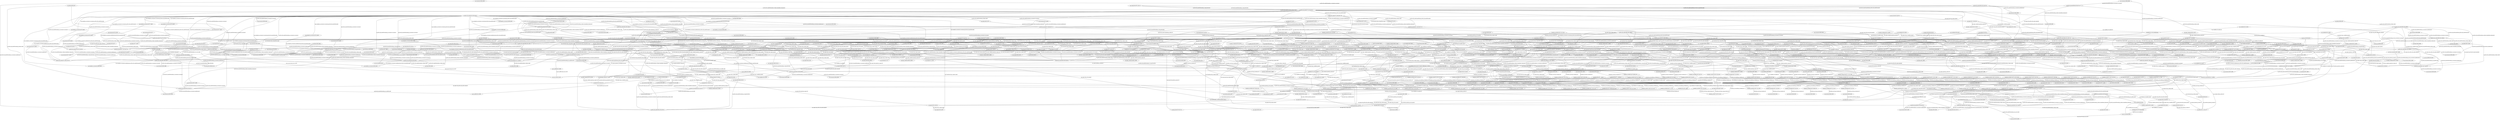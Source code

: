 graph {
	1 [label="py_scope_flow(4357,4216,-1)"]
	2 [label="py_scope_flow(4364,4216,1)"]
	3 [label="py_scope_flow(4368,4216,1)"]
	4 [label="py_scope_flow(4373,4216,1)"]
	5 [label="py_scope_flow(4374,4216,1)"]
	6 [label="py_scope_flow(4375,4216,1)"]
	7 [label="py_scope_flow(4376,4216,1)"]
	8 [label="py_scope_flow(4377,4216,1)"]
	9 [label="py_scope_flow(4378,4216,1)"]
	10 [label="py_scope_flow(4380,4216,1)"]
	11 [label="py_scope_flow(4381,4216,1)"]
	12 [label="py_scope_flow(4383,4216,1)"]
	13 [label="py_scope_flow(4384,4216,1)"]
	14 [label="py_scope_flow(4386,4216,1)"]
	15 [label="py_scope_flow(4388,4216,1)"]
	16 [label="py_scope_flow(4391,4216,1)"]
	17 [label="py_scope_flow(4393,4216,1)"]
	18 [label="py_scope_flow(4394,4216,1)"]
	19 [label="py_scope_flow(4395,4216,1)"]
	20 [label="py_scope_flow(4400,4216,1)"]
	21 [label="py_scope_flow(4410,4216,1)"]
	22 [label="py_scope_flow(4411,4216,1)"]
	23 [label="py_scope_flow(4413,4216,2)"]
	24 [label="py_scope_flow(4423,4207,-1)"]
	25 [label="py_scope_flow(4425,4207,0)"]
	26 [label="py_variables(4219,4218)"]
	27 [label="py_variables(4219,4241)"]
	28 [label="py_variables(4222,4221)"]
	29 [label="py_variables(4222,4245)"]
	30 [label="py_variables(4222,4284)"]
	31 [label="py_variables(4222,4290)"]
	32 [label="py_variables(4225,4224)"]
	33 [label="py_variables(4225,4247)"]
	34 [label="py_variables(4225,4250)"]
	35 [label="py_variables(4235,4234)"]
	36 [label="py_variables(4239,4238)"]
	37 [label="py_variables(4256,4255)"]
	38 [label="py_variables(4256,4327)"]
	39 [label="py_variables(4256,4350)"]
	40 [label="py_variables(4265,4264)"]
	41 [label="py_variables(4265,4275)"]
	42 [label="py_variables(4295,4294)"]
	43 [label="py_variables(4295,4300)"]
	44 [label="py_variables(4295,4306)"]
	45 [label="py_variables(4312,4311)"]
	46 [label="py_variables(4312,4315)"]
	47 [label="py_variables(4312,4324)"]
	48 [label="py_variables(4321,4320)"]
	49 [label="py_variables(4332,4331)"]
	50 [label="py_variables(4340,4339)"]
	51 [label="py_variables(4346,4345)"]
	52 [label="py_variables(4354,4353)"]
	53 [label="variable(4208,4207,__name__)"]
	54 [label="variable(4209,4207,__package__)"]
	55 [label="variable(4219,4216,self)"]
	56 [label="variable(4222,4216,request)"]
	57 [label="variable(4225,4216,response)"]
	58 [label="variable(4235,4207,super)"]
	59 [label="variable(4239,4207,NotificationCount)"]
	60 [label="variable(4256,4216,number)"]
	61 [label="variable(4265,4207,aff4)"]
	62 [label="variable(4295,4216,user_fd)"]
	63 [label="variable(4312,4216,notifications)"]
	64 [label="variable(4321,4207,len)"]
	65 [label="variable(4332,4207,IOError)"]
	66 [label="variable(4340,4207,renderers)"]
	67 [label="variable(4346,4207,dict)"]
	68 [label="variable(4354,4207,RenderAjax)"]
	69 [label="py_scopes(4212,4207)"]
	70 [label="py_scopes(4213,4207)"]
	71 [label="py_scopes(4218,4216)"]
	72 [label="py_scopes(4221,4216)"]
	73 [label="py_scopes(4224,4216)"]
	74 [label="py_scopes(4228,4216)"]
	75 [label="py_scopes(4229,4216)"]
	76 [label="py_scopes(4230,4216)"]
	77 [label="py_scopes(4231,4216)"]
	78 [label="py_scopes(4232,4216)"]
	79 [label="py_scopes(4233,4216)"]
	80 [label="py_scopes(4234,4216)"]
	81 [label="py_scopes(4238,4216)"]
	82 [label="py_scopes(4241,4216)"]
	83 [label="py_scopes(4245,4216)"]
	84 [label="py_scopes(4247,4216)"]
	85 [label="py_scopes(4250,4216)"]
	86 [label="py_scopes(4252,4216)"]
	87 [label="py_scopes(4253,4216)"]
	88 [label="py_scopes(4255,4216)"]
	89 [label="py_scopes(4258,4216)"]
	90 [label="py_scopes(4260,4216)"]
	91 [label="py_scopes(4261,4216)"]
	92 [label="py_scopes(4262,4216)"]
	93 [label="py_scopes(4263,4216)"]
	94 [label="py_scopes(4264,4216)"]
	95 [label="py_scopes(4270,4216)"]
	96 [label="py_scopes(4271,4216)"]
	97 [label="py_scopes(4272,4216)"]
	98 [label="py_scopes(4273,4216)"]
	99 [label="py_scopes(4274,4216)"]
	100 [label="py_scopes(4275,4216)"]
	101 [label="py_scopes(4280,4216)"]
	102 [label="py_scopes(4283,4216)"]
	103 [label="py_scopes(4284,4216)"]
	104 [label="py_scopes(4289,4216)"]
	105 [label="py_scopes(4290,4216)"]
	106 [label="py_scopes(4294,4216)"]
	107 [label="py_scopes(4297,4216)"]
	108 [label="py_scopes(4298,4216)"]
	109 [label="py_scopes(4299,4216)"]
	110 [label="py_scopes(4300,4216)"]
	111 [label="py_scopes(4304,4216)"]
	112 [label="py_scopes(4305,4216)"]
	113 [label="py_scopes(4306,4216)"]
	114 [label="py_scopes(4311,4216)"]
	115 [label="py_scopes(4314,4216)"]
	116 [label="py_scopes(4315,4216)"]
	117 [label="py_scopes(4318,4216)"]
	118 [label="py_scopes(4319,4216)"]
	119 [label="py_scopes(4320,4216)"]
	120 [label="py_scopes(4324,4216)"]
	121 [label="py_scopes(4327,4216)"]
	122 [label="py_scopes(4330,4216)"]
	123 [label="py_scopes(4331,4216)"]
	124 [label="py_scopes(4335,4216)"]
	125 [label="py_scopes(4336,4216)"]
	126 [label="py_scopes(4337,4216)"]
	127 [label="py_scopes(4338,4216)"]
	128 [label="py_scopes(4339,4216)"]
	129 [label="py_scopes(4344,4216)"]
	130 [label="py_scopes(4345,4216)"]
	131 [label="py_scopes(4350,4216)"]
	132 [label="py_scopes(4353,4207)"]
	133 [label="py_Modules(4207)"]
	134 [label="py_exception_successors(4373,4402)"]
	135 [label="py_exception_successors(4374,4402)"]
	136 [label="py_exception_successors(4375,4402)"]
	137 [label="py_exception_successors(4376,4402)"]
	138 [label="py_exception_successors(4377,4402)"]
	139 [label="py_exception_successors(4378,4402)"]
	140 [label="py_exception_successors(4380,4402)"]
	141 [label="py_exception_successors(4381,4402)"]
	142 [label="py_exception_successors(4383,4402)"]
	143 [label="py_exception_successors(4384,4402)"]
	144 [label="py_exception_successors(4386,4402)"]
	145 [label="py_exception_successors(4388,4402)"]
	146 [label="py_exception_successors(4391,4402)"]
	147 [label="py_exception_successors(4393,4402)"]
	148 [label="py_exception_successors(4394,4402)"]
	149 [label="py_exception_successors(4395,4402)"]
	150 [label="py_exception_successors(4400,4402)"]
	151 [label="py_stmt_lists(4211,4207,2)"]
	152 [label="py_stmt_lists(4227,4216,5)"]
	153 [label="py_stmt_lists(4259,4258,1)"]
	154 [label="py_stmt_lists(4317,4314,2)"]
	155 [label="py_stmt_lists(4329,4258,3)"]
	156 [label="py_stmt_lists(4334,4330,3)"]
	157 [label="py_ssa_defn(4414,4356)"]
	158 [label="py_ssa_defn(4415,4358)"]
	159 [label="py_ssa_defn(4416,4359)"]
	160 [label="py_ssa_defn(4417,4371)"]
	161 [label="py_ssa_defn(4418,4389)"]
	162 [label="py_ssa_defn(4419,4396)"]
	163 [label="py_ssa_defn(4420,4401)"]
	164 [label="py_ssa_defn(4421,4405)"]
	165 [label="py_ssa_defn(4426,4424)"]
	166 [label="py_dict_item_lists(4287,4261)"]
	167 [label="py_dict_item_lists(4348,4344)"]
	168 [label="py_strs(RenderAjax,4213,2)"]
	169 [label="py_strs(RenderAjax,4216,0)"]
	170 [label="py_strs(RenderAjax,4232,3)"]
	171 [label="py_strs(Return the count on unseen notifications.,4229,2)"]
	172 [label="py_strs(',4229,3)"]
	173 [label="py_strs(',4280,3)"]
	174 [label="py_strs(number,4349,2)"]
	175 [label="py_strs(FACTORY,4263,3)"]
	176 [label="py_strs(Open,4262,3)"]
	177 [label="py_strs(ROOT_URN,4274,3)"]
	178 [label="py_strs(Add,4271,3)"]
	179 [label="py_strs(Add,4273,3)"]
	180 [label="py_strs(users,4280,2)"]
	181 [label="py_strs(user,4283,3)"]
	182 [label="py_strs(token,4288,2)"]
	183 [label="py_strs(token,4289,3)"]
	184 [label="py_strs(Get,4299,3)"]
	185 [label="py_strs(Schema,4305,3)"]
	186 [label="py_strs(PENDING_NOTIFICATIONS,4304,3)"]
	187 [label="py_strs(JsonResponse,4338,3)"]
	188 [label="py_ssa_use(4363,4414)"]
	189 [label="py_ssa_use(4366,4415)"]
	190 [label="py_ssa_use(4367,4416)"]
	191 [label="py_ssa_use(4382,4415)"]
	192 [label="py_ssa_use(4385,4415)"]
	193 [label="py_ssa_use(4390,4418)"]
	194 [label="py_ssa_use(4392,4418)"]
	195 [label="py_ssa_use(4397,4419)"]
	196 [label="py_ssa_use(4399,4419)"]
	197 [label="py_ssa_use(4408,4421)"]
	198 [label="py_ssa_use(4425,4426)"]
	199 [label="py_successors(4356,4358)"]
	200 [label="py_successors(4357,4356)"]
	201 [label="py_successors(4358,4359)"]
	202 [label="py_successors(4361,4362)"]
	203 [label="py_successors(4362,4363)"]
	204 [label="py_successors(4363,4364)"]
	205 [label="py_successors(4364,4365)"]
	206 [label="py_successors(4365,4366)"]
	207 [label="py_successors(4366,4367)"]
	208 [label="py_successors(4367,4368)"]
	209 [label="py_successors(4368,4369)"]
	210 [label="py_successors(4371,4372)"]
	211 [label="py_successors(4372,4373)"]
	212 [label="py_successors(4373,4374)"]
	213 [label="py_successors(4373,4402)"]
	214 [label="py_successors(4374,4375)"]
	215 [label="py_successors(4374,4402)"]
	216 [label="py_successors(4375,4376)"]
	217 [label="py_successors(4375,4402)"]
	218 [label="py_successors(4376,4377)"]
	219 [label="py_successors(4376,4402)"]
	220 [label="py_successors(4377,4378)"]
	221 [label="py_successors(4377,4402)"]
	222 [label="py_successors(4378,4402)"]
	223 [label="py_successors(4380,4381)"]
	224 [label="py_successors(4380,4402)"]
	225 [label="py_successors(4381,4382)"]
	226 [label="py_successors(4381,4402)"]
	227 [label="py_successors(4382,4383)"]
	228 [label="py_successors(4383,4384)"]
	229 [label="py_successors(4383,4402)"]
	230 [label="py_successors(4384,4385)"]
	231 [label="py_successors(4384,4402)"]
	232 [label="py_successors(4385,4386)"]
	233 [label="py_successors(4386,4387)"]
	234 [label="py_successors(4386,4402)"]
	235 [label="py_successors(4387,4388)"]
	236 [label="py_successors(4388,4389)"]
	237 [label="py_successors(4388,4402)"]
	238 [label="py_successors(4389,4390)"]
	239 [label="py_successors(4390,4391)"]
	240 [label="py_successors(4391,4392)"]
	241 [label="py_successors(4391,4402)"]
	242 [label="py_successors(4392,4393)"]
	243 [label="py_successors(4393,4394)"]
	244 [label="py_successors(4393,4402)"]
	245 [label="py_successors(4394,4395)"]
	246 [label="py_successors(4394,4402)"]
	247 [label="py_successors(4395,4396)"]
	248 [label="py_successors(4395,4402)"]
	249 [label="py_successors(4396,4397)"]
	250 [label="py_successors(4397,4398)"]
	251 [label="py_successors(4397,4405)"]
	252 [label="py_successors(4398,4399)"]
	253 [label="py_successors(4399,4400)"]
	254 [label="py_successors(4400,4401)"]
	255 [label="py_successors(4400,4402)"]
	256 [label="py_successors(4401,4405)"]
	257 [label="py_successors(4402,4403)"]
	258 [label="py_successors(4403,4404)"]
	259 [label="py_successors(4404,4405)"]
	260 [label="py_successors(4405,4406)"]
	261 [label="py_successors(4406,4407)"]
	262 [label="py_successors(4407,4408)"]
	263 [label="py_successors(4408,4409)"]
	264 [label="py_successors(4409,4410)"]
	265 [label="py_successors(4410,4411)"]
	266 [label="py_successors(4411,4412)"]
	267 [label="py_successors(4412,4413)"]
	268 [label="py_successors(4422,4424)"]
	269 [label="py_successors(4423,4422)"]
	270 [label="py_successors(4424,4425)"]
	271 [label="py_expr_contexts(4220,4,4218)"]
	272 [label="py_expr_contexts(4223,4,4221)"]
	273 [label="py_expr_contexts(4226,4,4224)"]
	274 [label="py_expr_contexts(4236,3,4234)"]
	275 [label="py_expr_contexts(4240,3,4238)"]
	276 [label="py_expr_contexts(4242,3,4241)"]
	277 [label="py_expr_contexts(4243,3,4232)"]
	278 [label="py_expr_contexts(4246,3,4245)"]
	279 [label="py_expr_contexts(4248,3,4247)"]
	280 [label="py_expr_contexts(4251,5,4250)"]
	281 [label="py_expr_contexts(4257,5,4255)"]
	282 [label="py_expr_contexts(4266,3,4264)"]
	283 [label="py_expr_contexts(4267,3,4263)"]
	284 [label="py_expr_contexts(4268,3,4262)"]
	285 [label="py_expr_contexts(4276,3,4275)"]
	286 [label="py_expr_contexts(4277,3,4274)"]
	287 [label="py_expr_contexts(4278,3,4273)"]
	288 [label="py_expr_contexts(4281,3,4271)"]
	289 [label="py_expr_contexts(4285,3,4284)"]
	290 [label="py_expr_contexts(4286,3,4283)"]
	291 [label="py_expr_contexts(4291,3,4290)"]
	292 [label="py_expr_contexts(4292,3,4289)"]
	293 [label="py_expr_contexts(4296,5,4294)"]
	294 [label="py_expr_contexts(4301,3,4300)"]
	295 [label="py_expr_contexts(4302,3,4299)"]
	296 [label="py_expr_contexts(4307,3,4306)"]
	297 [label="py_expr_contexts(4308,3,4305)"]
	298 [label="py_expr_contexts(4309,3,4304)"]
	299 [label="py_expr_contexts(4313,5,4311)"]
	300 [label="py_expr_contexts(4316,3,4315)"]
	301 [label="py_expr_contexts(4322,3,4320)"]
	302 [label="py_expr_contexts(4325,3,4324)"]
	303 [label="py_expr_contexts(4328,5,4327)"]
	304 [label="py_expr_contexts(4333,3,4331)"]
	305 [label="py_expr_contexts(4341,3,4339)"]
	306 [label="py_expr_contexts(4342,3,4338)"]
	307 [label="py_expr_contexts(4347,3,4345)"]
	308 [label="py_expr_contexts(4351,3,4350)"]
	309 [label="py_expr_contexts(4355,5,4353)"]
	310 [label="py_parameter_lists(4217,4216)"]
	311 [label="py_idoms(4356,4357)"]
	312 [label="py_idoms(4358,4356)"]
	313 [label="py_idoms(4359,4358)"]
	314 [label="py_idoms(4362,4361)"]
	315 [label="py_idoms(4363,4362)"]
	316 [label="py_idoms(4364,4363)"]
	317 [label="py_idoms(4365,4364)"]
	318 [label="py_idoms(4366,4365)"]
	319 [label="py_idoms(4367,4366)"]
	320 [label="py_idoms(4368,4367)"]
	321 [label="py_idoms(4369,4368)"]
	322 [label="py_idoms(4372,4371)"]
	323 [label="py_idoms(4373,4372)"]
	324 [label="py_idoms(4374,4373)"]
	325 [label="py_idoms(4375,4374)"]
	326 [label="py_idoms(4376,4375)"]
	327 [label="py_idoms(4377,4376)"]
	328 [label="py_idoms(4378,4377)"]
	329 [label="py_idoms(4381,4380)"]
	330 [label="py_idoms(4382,4381)"]
	331 [label="py_idoms(4383,4382)"]
	332 [label="py_idoms(4384,4383)"]
	333 [label="py_idoms(4385,4384)"]
	334 [label="py_idoms(4386,4385)"]
	335 [label="py_idoms(4387,4386)"]
	336 [label="py_idoms(4388,4387)"]
	337 [label="py_idoms(4389,4388)"]
	338 [label="py_idoms(4390,4389)"]
	339 [label="py_idoms(4391,4390)"]
	340 [label="py_idoms(4392,4391)"]
	341 [label="py_idoms(4393,4392)"]
	342 [label="py_idoms(4394,4393)"]
	343 [label="py_idoms(4395,4394)"]
	344 [label="py_idoms(4396,4395)"]
	345 [label="py_idoms(4397,4396)"]
	346 [label="py_idoms(4398,4397)"]
	347 [label="py_idoms(4399,4398)"]
	348 [label="py_idoms(4400,4399)"]
	349 [label="py_idoms(4401,4400)"]
	350 [label="py_idoms(4402,4373)"]
	351 [label="py_idoms(4403,4402)"]
	352 [label="py_idoms(4404,4403)"]
	353 [label="py_idoms(4405,4373)"]
	354 [label="py_idoms(4406,4405)"]
	355 [label="py_idoms(4407,4406)"]
	356 [label="py_idoms(4408,4407)"]
	357 [label="py_idoms(4409,4408)"]
	358 [label="py_idoms(4410,4409)"]
	359 [label="py_idoms(4411,4410)"]
	360 [label="py_idoms(4412,4411)"]
	361 [label="py_idoms(4413,4412)"]
	362 [label="py_idoms(4422,4423)"]
	363 [label="py_idoms(4424,4422)"]
	364 [label="py_idoms(4425,4424)"]
	365 [label="py_numbers(0,4253,2)"]
	366 [label="py_numbers(0,4253,3)"]
	367 [label="py_flow_bb_node(4356,4218,4357,1)"]
	368 [label="py_flow_bb_node(4357,4216,4357,0)"]
	369 [label="py_flow_bb_node(4358,4221,4357,2)"]
	370 [label="py_flow_bb_node(4359,4224,4357,3)"]
	371 [label="py_flow_bb_node(4361,4234,4357,5)"]
	372 [label="py_flow_bb_node(4362,4238,4357,6)"]
	373 [label="py_flow_bb_node(4363,4241,4357,7)"]
	374 [label="py_flow_bb_node(4364,4233,4357,8)"]
	375 [label="py_flow_bb_node(4365,4232,4357,9)"]
	376 [label="py_flow_bb_node(4366,4245,4357,10)"]
	377 [label="py_flow_bb_node(4367,4247,4357,11)"]
	378 [label="py_flow_bb_node(4368,4231,4357,12)"]
	379 [label="py_flow_bb_node(4369,4250,4357,13)"]
	380 [label="py_flow_bb_node(4371,4255,4357,15)"]
	381 [label="py_flow_bb_node(4372,4258,4357,16)"]
	382 [label="py_flow_bb_node(4373,4264,4357,17)"]
	383 [label="py_flow_bb_node(4374,4263,4374,0)"]
	384 [label="py_flow_bb_node(4375,4262,4375,0)"]
	385 [label="py_flow_bb_node(4376,4275,4376,0)"]
	386 [label="py_flow_bb_node(4377,4274,4377,0)"]
	387 [label="py_flow_bb_node(4378,4273,4378,0)"]
	388 [label="py_flow_bb_node(4381,4271,4381,0)"]
	389 [label="py_flow_bb_node(4382,4284,4382,0)"]
	390 [label="py_flow_bb_node(4383,4283,4382,1)"]
	391 [label="py_flow_bb_node(4384,4270,4384,0)"]
	392 [label="py_flow_bb_node(4385,4290,4385,0)"]
	393 [label="py_flow_bb_node(4386,4289,4385,1)"]
	394 [label="py_flow_bb_node(4387,4288,4387,0)"]
	395 [label="py_flow_bb_node(4388,4261,4387,1)"]
	396 [label="py_flow_bb_node(4389,4294,4389,0)"]
	397 [label="py_flow_bb_node(4390,4300,4389,1)"]
	398 [label="py_flow_bb_node(4391,4299,4389,2)"]
	399 [label="py_flow_bb_node(4392,4306,4392,0)"]
	400 [label="py_flow_bb_node(4393,4305,4392,1)"]
	401 [label="py_flow_bb_node(4394,4304,4394,0)"]
	402 [label="py_flow_bb_node(4395,4298,4395,0)"]
	403 [label="py_flow_bb_node(4396,4311,4396,0)"]
	404 [label="py_flow_bb_node(4397,4315,4396,1)"]
	405 [label="py_flow_bb_node(4398,4320,4398,0)"]
	406 [label="py_flow_bb_node(4399,4324,4398,1)"]
	407 [label="py_flow_bb_node(4400,4319,4398,2)"]
	408 [label="py_flow_bb_node(4401,4327,4401,0)"]
	409 [label="py_flow_bb_node(4402,4330,4402,0)"]
	410 [label="py_flow_bb_node(4403,4331,4402,1)"]
	411 [label="py_flow_bb_node(4404,4335,4402,2)"]
	412 [label="py_flow_bb_node(4405,4339,4405,0)"]
	413 [label="py_flow_bb_node(4406,4338,4405,1)"]
	414 [label="py_flow_bb_node(4407,4345,4405,2)"]
	415 [label="py_flow_bb_node(4408,4350,4405,3)"]
	416 [label="py_flow_bb_node(4409,4349,4405,4)"]
	417 [label="py_flow_bb_node(4410,4344,4405,5)"]
	418 [label="py_flow_bb_node(4411,4337,4405,6)"]
	419 [label="py_flow_bb_node(4412,4336,4405,7)"]
	420 [label="py_flow_bb_node(4413,4216,4405,8)"]
	421 [label="py_flow_bb_node(4422,4213,4423,1)"]
	422 [label="py_flow_bb_node(4423,4207,4423,0)"]
	423 [label="py_flow_bb_node(4424,4353,4423,2)"]
	424 [label="py_flow_bb_node(4425,4207,4423,3)"]
	425 [label="py_scope_location(4427,4207)"]
	426 [label="py_scope_location(4430,4216)"]
	427 [label="py_Functions(4216,4213)"]
	428 [label="py_expr_lists(4237,4233,3)"]
	429 [label="py_expr_lists(4244,4231,3)"]
	430 [label="py_expr_lists(4249,4230,2)"]
	431 [label="py_expr_lists(4254,4252,2)"]
	432 [label="py_expr_lists(4269,4261,3)"]
	433 [label="py_expr_lists(4279,4272,3)"]
	434 [label="py_expr_lists(4282,4270,3)"]
	435 [label="py_expr_lists(4293,4260,2)"]
	436 [label="py_expr_lists(4303,4298,3)"]
	437 [label="py_expr_lists(4310,4297,2)"]
	438 [label="py_expr_lists(4323,4319,3)"]
	439 [label="py_expr_lists(4326,4318,2)"]
	440 [label="py_expr_lists(4343,4337,3)"]
	441 [label="py_expr_lists(4352,4212,2)"]
	442 [label="py_true_successors(4397,4398)"]
	443 [label="py_locations(4428,4212)"]
	444 [label="py_locations(4429,4213)"]
	445 [label="py_locations(4431,4218)"]
	446 [label="py_locations(4432,4221)"]
	447 [label="py_locations(4433,4224)"]
	448 [label="py_locations(4434,4228)"]
	449 [label="py_locations(4435,4229)"]
	450 [label="py_locations(4436,4230)"]
	451 [label="py_locations(4437,4231)"]
	452 [label="py_locations(4438,4232)"]
	453 [label="py_locations(4439,4233)"]
	454 [label="py_locations(4440,4234)"]
	455 [label="py_locations(4441,4238)"]
	456 [label="py_locations(4442,4241)"]
	457 [label="py_locations(4443,4245)"]
	458 [label="py_locations(4444,4247)"]
	459 [label="py_locations(4445,4250)"]
	460 [label="py_locations(4446,4252)"]
	461 [label="py_locations(4447,4253)"]
	462 [label="py_locations(4448,4255)"]
	463 [label="py_locations(4449,4258)"]
	464 [label="py_locations(4450,4260)"]
	465 [label="py_locations(4451,4261)"]
	466 [label="py_locations(4452,4262)"]
	467 [label="py_locations(4453,4263)"]
	468 [label="py_locations(4454,4264)"]
	469 [label="py_locations(4455,4270)"]
	470 [label="py_locations(4456,4271)"]
	471 [label="py_locations(4457,4272)"]
	472 [label="py_locations(4458,4273)"]
	473 [label="py_locations(4459,4274)"]
	474 [label="py_locations(4460,4275)"]
	475 [label="py_locations(4461,4280)"]
	476 [label="py_locations(4462,4283)"]
	477 [label="py_locations(4463,4284)"]
	478 [label="py_locations(4464,4288)"]
	479 [label="py_locations(4465,4289)"]
	480 [label="py_locations(4466,4290)"]
	481 [label="py_locations(4467,4294)"]
	482 [label="py_locations(4468,4297)"]
	483 [label="py_locations(4469,4298)"]
	484 [label="py_locations(4470,4299)"]
	485 [label="py_locations(4471,4300)"]
	486 [label="py_locations(4472,4304)"]
	487 [label="py_locations(4473,4305)"]
	488 [label="py_locations(4474,4306)"]
	489 [label="py_locations(4475,4311)"]
	490 [label="py_locations(4476,4314)"]
	491 [label="py_locations(4477,4315)"]
	492 [label="py_locations(4478,4318)"]
	493 [label="py_locations(4479,4319)"]
	494 [label="py_locations(4480,4320)"]
	495 [label="py_locations(4481,4324)"]
	496 [label="py_locations(4482,4327)"]
	497 [label="py_locations(4483,4330)"]
	498 [label="py_locations(4484,4331)"]
	499 [label="py_locations(4485,4335)"]
	500 [label="py_locations(4486,4336)"]
	501 [label="py_locations(4487,4337)"]
	502 [label="py_locations(4488,4338)"]
	503 [label="py_locations(4489,4339)"]
	504 [label="py_locations(4490,4344)"]
	505 [label="py_locations(4491,4345)"]
	506 [label="py_locations(4492,4349)"]
	507 [label="py_locations(4493,4350)"]
	508 [label="py_locations(4494,4353)"]
	509 [label="py_ssa_var(4414,4219)"]
	510 [label="py_ssa_var(4415,4222)"]
	511 [label="py_ssa_var(4416,4225)"]
	512 [label="py_ssa_var(4417,4256)"]
	513 [label="py_ssa_var(4418,4295)"]
	514 [label="py_ssa_var(4419,4312)"]
	515 [label="py_ssa_var(4420,4256)"]
	516 [label="py_ssa_var(4421,4256)"]
	517 [label="py_ssa_var(4426,4354)"]
	518 [label="locations_ast(4427,4207,0,0,0,0)"]
	519 [label="locations_ast(4428,4207,3,1,3,40)"]
	520 [label="locations_ast(4429,4207,3,1,3,40)"]
	521 [label="locations_ast(4430,4207,3,1,3,40)"]
	522 [label="locations_ast(4431,4207,3,16,3,19)"]
	523 [label="locations_ast(4432,4207,3,22,3,28)"]
	524 [label="locations_ast(4433,4207,3,31,3,38)"]
	525 [label="locations_ast(4434,4207,4,5,4,47)"]
	526 [label="locations_ast(4435,4207,4,5,4,47)"]
	527 [label="locations_ast(4436,4207,5,5,5,75)"]
	528 [label="locations_ast(4437,4207,5,16,5,75)"]
	529 [label="locations_ast(4438,4207,5,16,5,56)"]
	530 [label="locations_ast(4439,4207,5,16,5,45)"]
	531 [label="locations_ast(4440,4207,5,16,5,20)"]
	532 [label="locations_ast(4441,4207,5,22,5,38)"]
	533 [label="locations_ast(4442,4207,5,41,5,44)"]
	534 [label="locations_ast(4443,4207,5,58,5,64)"]
	535 [label="locations_ast(4444,4207,5,67,5,74)"]
	536 [label="locations_ast(4445,4207,5,5,5,12)"]
	537 [label="locations_ast(4446,4207,6,5,6,14)"]
	538 [label="locations_ast(4447,4207,6,14,6,14)"]
	539 [label="locations_ast(4448,4207,6,5,6,10)"]
	540 [label="locations_ast(4449,4207,7,5,7,8)"]
	541 [label="locations_ast(4450,4207,8,9,8,102)"]
	542 [label="locations_ast(4451,4207,8,19,8,102)"]
	543 [label="locations_ast(4452,4207,8,19,8,35)"]
	544 [label="locations_ast(4453,4207,8,19,8,30)"]
	545 [label="locations_ast(4454,4207,8,19,8,22)"]
	546 [label="locations_ast(4455,4207,8,37,8,80)"]
	547 [label="locations_ast(4456,4207,8,37,8,66)"]
	548 [label="locations_ast(4457,4207,8,37,8,62)"]
	549 [label="locations_ast(4458,4207,8,37,8,53)"]
	550 [label="locations_ast(4459,4207,8,37,8,49)"]
	551 [label="locations_ast(4460,4207,8,37,8,40)"]
	552 [label="locations_ast(4461,4207,8,55,8,61)"]
	553 [label="locations_ast(4462,4207,8,68,8,79)"]
	554 [label="locations_ast(4463,4207,8,68,8,74)"]
	555 [label="locations_ast(4464,4207,8,83,8,101)"]
	556 [label="locations_ast(4465,4207,8,89,8,101)"]
	557 [label="locations_ast(4466,4207,8,89,8,95)"]
	558 [label="locations_ast(4467,4207,8,9,8,15)"]
	559 [label="locations_ast(4468,4207,9,9,9,73)"]
	560 [label="locations_ast(4469,4207,9,25,9,73)"]
	561 [label="locations_ast(4470,4207,9,25,9,35)"]
	562 [label="locations_ast(4471,4207,9,25,9,31)"]
	563 [label="locations_ast(4472,4207,9,37,9,72)"]
	564 [label="locations_ast(4473,4207,9,37,9,50)"]
	565 [label="locations_ast(4474,4207,9,37,9,43)"]
	566 [label="locations_ast(4475,4207,9,9,9,21)"]
	567 [label="locations_ast(4476,4207,10,9,10,25)"]
	568 [label="locations_ast(4477,4207,10,12,10,24)"]
	569 [label="locations_ast(4478,4207,11,13,11,39)"]
	570 [label="locations_ast(4479,4207,11,22,11,39)"]
	571 [label="locations_ast(4480,4207,11,22,11,24)"]
	572 [label="locations_ast(4481,4207,11,26,11,38)"]
	573 [label="locations_ast(4482,4207,11,13,11,18)"]
	574 [label="locations_ast(4483,4207,12,5,12,19)"]
	575 [label="locations_ast(4484,4207,12,12,12,18)"]
	576 [label="locations_ast(4485,4207,13,9,13,12)"]
	577 [label="locations_ast(4486,4207,14,5,14,54)"]
	578 [label="locations_ast(4487,4207,14,12,14,54)"]
	579 [label="locations_ast(4488,4207,14,12,14,33)"]
	580 [label="locations_ast(4489,4207,14,12,14,20)"]
	581 [label="locations_ast(4490,4207,14,35,14,53)"]
	582 [label="locations_ast(4491,4207,14,35,14,38)"]
	583 [label="locations_ast(4492,4207,14,40,14,52)"]
	584 [label="locations_ast(4493,4207,14,47,14,52)"]
	585 [label="locations_ast(4494,4207,3,5,3,14)"]
	586 [label="py_false_successors(4397,4405)"]
	587 [label="py_dict_items(4288,2,4287,0)"]
	588 [label="py_dict_items(4349,2,4348,0)"]
	589 [label="py_stmts(4212,1,4211,0)"]
	590 [label="py_stmts(4228,8,4227,0)"]
	591 [label="py_stmts(4230,1,4227,1)"]
	592 [label="py_stmts(4252,1,4227,2)"]
	593 [label="py_stmts(4258,19,4227,3)"]
	594 [label="py_stmts(4260,1,4259,0)"]
	595 [label="py_stmts(4297,1,4259,1)"]
	596 [label="py_stmts(4314,11,4259,2)"]
	597 [label="py_stmts(4318,1,4317,0)"]
	598 [label="py_stmts(4330,6,4329,0)"]
	599 [label="py_stmts(4335,15,4334,0)"]
	600 [label="py_stmts(4336,18,4227,4)"]
	601 [label="py_ssa_phi(4421,4417)"]
	602 [label="py_ssa_phi(4421,4420)"]
	603 [label="py_exprs(4213,10,4212,1)"]
	604 [label="py_exprs(4218,18,4217,0)"]
	605 [label="py_exprs(4221,18,4217,1)"]
	606 [label="py_exprs(4224,18,4217,2)"]
	607 [label="py_exprs(4229,25,4228,1)"]
	608 [label="py_exprs(4231,4,4230,1)"]
	609 [label="py_exprs(4232,0,4231,2)"]
	610 [label="py_exprs(4233,4,4232,2)"]
	611 [label="py_exprs(4234,18,4233,2)"]
	612 [label="py_exprs(4238,18,4237,0)"]
	613 [label="py_exprs(4241,18,4237,1)"]
	614 [label="py_exprs(4245,18,4244,0)"]
	615 [label="py_exprs(4247,18,4244,1)"]
	616 [label="py_exprs(4250,18,4249,0)"]
	617 [label="py_exprs(4253,19,4252,1)"]
	618 [label="py_exprs(4255,18,4254,0)"]
	619 [label="py_exprs(4261,4,4260,1)"]
	620 [label="py_exprs(4262,0,4261,2)"]
	621 [label="py_exprs(4263,0,4262,2)"]
	622 [label="py_exprs(4264,18,4263,2)"]
	623 [label="py_exprs(4270,4,4269,0)"]
	624 [label="py_exprs(4271,0,4270,2)"]
	625 [label="py_exprs(4272,4,4271,2)"]
	626 [label="py_exprs(4273,0,4272,2)"]
	627 [label="py_exprs(4274,0,4273,2)"]
	628 [label="py_exprs(4275,18,4274,2)"]
	629 [label="py_exprs(4280,25,4279,0)"]
	630 [label="py_exprs(4283,0,4282,0)"]
	631 [label="py_exprs(4284,18,4283,2)"]
	632 [label="py_exprs(4289,0,4288,1)"]
	633 [label="py_exprs(4290,18,4289,2)"]
	634 [label="py_exprs(4294,18,4293,0)"]
	635 [label="py_exprs(4298,4,4297,1)"]
	636 [label="py_exprs(4299,0,4298,2)"]
	637 [label="py_exprs(4300,18,4299,2)"]
	638 [label="py_exprs(4304,0,4303,0)"]
	639 [label="py_exprs(4305,0,4304,2)"]
	640 [label="py_exprs(4306,18,4305,2)"]
	641 [label="py_exprs(4311,18,4310,0)"]
	642 [label="py_exprs(4315,18,4314,1)"]
	643 [label="py_exprs(4319,4,4318,1)"]
	644 [label="py_exprs(4320,18,4319,2)"]
	645 [label="py_exprs(4324,18,4323,0)"]
	646 [label="py_exprs(4327,18,4326,0)"]
	647 [label="py_exprs(4331,18,4330,1)"]
	648 [label="py_exprs(4337,4,4336,1)"]
	649 [label="py_exprs(4338,0,4337,2)"]
	650 [label="py_exprs(4339,18,4338,2)"]
	651 [label="py_exprs(4344,4,4343,0)"]
	652 [label="py_exprs(4345,18,4344,2)"]
	653 [label="py_exprs(4350,18,4349,1)"]
	654 [label="py_exprs(4353,18,4352,0)"]
	1 -- 368 [label="(py_flow_bb_node.flownode,py_scope_flow.flow)"]
	371 -- 368 [label="(py_flow_bb_node.basicblock,py_flow_bb_node.flownode)"]
	376 -- 368 [label="(py_flow_bb_node.basicblock,py_flow_bb_node.flownode)"]
	375 -- 368 [label="(py_flow_bb_node.basicblock,py_flow_bb_node.flownode)"]
	380 -- 368 [label="(py_flow_bb_node.basicblock,py_flow_bb_node.flownode)"]
	311 -- 368 [label="(py_flow_bb_node.flownode,py_idoms.immediate_dominator)"]
	311 -- 367 [label="(py_flow_bb_node.flownode,py_idoms.node)"]
	379 -- 368 [label="(py_flow_bb_node.basicblock,py_flow_bb_node.flownode)"]
	369 -- 368 [label="(py_flow_bb_node.basicblock,py_flow_bb_node.flownode)"]
	368 -- 372 [label="(py_flow_bb_node.basicblock,py_flow_bb_node.flownode)"]
	368 -- 378 [label="(py_flow_bb_node.basicblock,py_flow_bb_node.flownode)"]
	368 -- 373 [label="(py_flow_bb_node.basicblock,py_flow_bb_node.flownode)"]
	368 -- 382 [label="(py_flow_bb_node.basicblock,py_flow_bb_node.flownode)"]
	368 -- 377 [label="(py_flow_bb_node.basicblock,py_flow_bb_node.flownode)"]
	368 -- 381 [label="(py_flow_bb_node.basicblock,py_flow_bb_node.flownode)"]
	368 -- 200 [label="(py_flow_bb_node.flownode,py_successors.predecessor)"]
	368 -- 370 [label="(py_flow_bb_node.basicblock,py_flow_bb_node.flownode)"]
	368 -- 374 [label="(py_flow_bb_node.basicblock,py_flow_bb_node.flownode)"]
	368 -- 367 [label="(py_flow_bb_node.basicblock,py_flow_bb_node.flownode)"]
	200 -- 367 [label="(py_flow_bb_node.flownode,py_successors.successor)"]
	23 -- 427 [label="(py_Functions.id,py_scope_flow.scope)"]
	23 -- 420 [label="(py_flow_bb_node.flownode,py_scope_flow.flow)"]
	81 -- 427 [label="(py_Functions.id,py_scopes.scope)"]
	109 -- 427 [label="(py_Functions.id,py_scopes.scope)"]
	101 -- 427 [label="(py_Functions.id,py_scopes.scope)"]
	63 -- 427 [label="(py_Functions.id,variable.scope)"]
	4 -- 427 [label="(py_Functions.id,py_scope_flow.scope)"]
	427 -- 13 [label="(py_Functions.id,py_scope_flow.scope)"]
	427 -- 18 [label="(py_Functions.id,py_scope_flow.scope)"]
	427 -- 169 [label="(py_Functions.id,py_strs.parent)"]
	427 -- 117 [label="(py_Functions.id,py_scopes.scope)"]
	427 -- 12 [label="(py_Functions.id,py_scope_flow.scope)"]
	427 -- 126 [label="(py_Functions.id,py_scopes.scope)"]
	427 -- 128 [label="(py_Functions.id,py_scopes.scope)"]
	427 -- 119 [label="(py_Functions.id,py_scopes.scope)"]
	427 -- 112 [label="(py_Functions.id,py_scopes.scope)"]
	427 -- 123 [label="(py_Functions.id,py_scopes.scope)"]
	427 -- 368 [label="(py_Functions.id,py_flow_bb_node.realnode)"]
	427 -- 420 [label="(py_Functions.id,py_flow_bb_node.realnode)"]
	427 -- 22 [label="(py_Functions.id,py_scope_flow.scope)"]
	427 -- 113 [label="(py_Functions.id,py_scopes.scope)"]
	427 -- 60 [label="(py_Functions.id,variable.scope)"]
	427 -- 129 [label="(py_Functions.id,py_scopes.scope)"]
	427 -- 92 [label="(py_Functions.id,py_scopes.scope)"]
	427 -- 8 [label="(py_Functions.id,py_scope_flow.scope)"]
	427 -- 72 [label="(py_Functions.id,py_scopes.scope)"]
	427 -- 10 [label="(py_Functions.id,py_scope_flow.scope)"]
	427 -- 75 [label="(py_Functions.id,py_scopes.scope)"]
	427 -- 98 [label="(py_Functions.id,py_scopes.scope)"]
	427 -- 111 [label="(py_Functions.id,py_scopes.scope)"]
	427 -- 99 [label="(py_Functions.id,py_scopes.scope)"]
	427 -- 90 [label="(py_Functions.id,py_scopes.scope)"]
	427 -- 14 [label="(py_Functions.id,py_scope_flow.scope)"]
	427 -- 16 [label="(py_Functions.id,py_scope_flow.scope)"]
	427 -- 107 [label="(py_Functions.id,py_scopes.scope)"]
	427 -- 91 [label="(py_Functions.id,py_scopes.scope)"]
	427 -- 3 [label="(py_Functions.id,py_scope_flow.scope)"]
	427 -- 116 [label="(py_Functions.id,py_scopes.scope)"]
	427 -- 57 [label="(py_Functions.id,variable.scope)"]
	427 -- 77 [label="(py_Functions.id,py_scopes.scope)"]
	427 -- 7 [label="(py_Functions.id,py_scope_flow.scope)"]
	427 -- 122 [label="(py_Functions.id,py_scopes.scope)"]
	427 -- 103 [label="(py_Functions.id,py_scopes.scope)"]
	427 -- 105 [label="(py_Functions.id,py_scopes.scope)"]
	427 -- 108 [label="(py_Functions.id,py_scopes.scope)"]
	427 -- 104 [label="(py_Functions.id,py_scopes.scope)"]
	427 -- 93 [label="(py_Functions.id,py_scopes.scope)"]
	427 -- 74 [label="(py_Functions.id,py_scopes.scope)"]
	427 -- 127 [label="(py_Functions.id,py_scopes.scope)"]
	427 -- 124 [label="(py_Functions.id,py_scopes.scope)"]
	427 -- 82 [label="(py_Functions.id,py_scopes.scope)"]
	427 -- 11 [label="(py_Functions.id,py_scope_flow.scope)"]
	427 -- 9 [label="(py_Functions.id,py_scope_flow.scope)"]
	427 -- 125 [label="(py_Functions.id,py_scopes.scope)"]
	427 -- 94 [label="(py_Functions.id,py_scopes.scope)"]
	427 -- 19 [label="(py_Functions.id,py_scope_flow.scope)"]
	427 -- 120 [label="(py_Functions.id,py_scopes.scope)"]
	427 -- 55 [label="(py_Functions.id,variable.scope)"]
	427 -- 114 [label="(py_Functions.id,py_scopes.scope)"]
	427 -- 5 [label="(py_Functions.id,py_scope_flow.scope)"]
	427 -- 2 [label="(py_Functions.id,py_scope_flow.scope)"]
	427 -- 6 [label="(py_Functions.id,py_scope_flow.scope)"]
	427 -- 87 [label="(py_Functions.id,py_scopes.scope)"]
	427 -- 96 [label="(py_Functions.id,py_scopes.scope)"]
	427 -- 83 [label="(py_Functions.id,py_scopes.scope)"]
	427 -- 62 [label="(py_Functions.id,variable.scope)"]
	427 -- 121 [label="(py_Functions.id,py_scopes.scope)"]
	427 -- 73 [label="(py_Functions.id,py_scopes.scope)"]
	427 -- 88 [label="(py_Functions.id,py_scopes.scope)"]
	427 -- 15 [label="(py_Functions.id,py_scope_flow.scope)"]
	427 -- 86 [label="(py_Functions.id,py_scopes.scope)"]
	427 -- 89 [label="(py_Functions.id,py_scopes.scope)"]
	427 -- 97 [label="(py_Functions.id,py_scopes.scope)"]
	427 -- 115 [label="(py_Functions.id,py_scopes.scope)"]
	427 -- 131 [label="(py_Functions.id,py_scopes.scope)"]
	427 -- 56 [label="(py_Functions.id,variable.scope)"]
	427 -- 102 [label="(py_Functions.id,py_scopes.scope)"]
	427 -- 110 [label="(py_Functions.id,py_scopes.scope)"]
	427 -- 1 [label="(py_Functions.id,py_scope_flow.scope)"]
	427 -- 17 [label="(py_Functions.id,py_scope_flow.scope)"]
	427 -- 76 [label="(py_Functions.id,py_scopes.scope)"]
	427 -- 80 [label="(py_Functions.id,py_scopes.scope)"]
	427 -- 78 [label="(py_Functions.id,py_scopes.scope)"]
	427 -- 20 [label="(py_Functions.id,py_scope_flow.scope)"]
	427 -- 118 [label="(py_Functions.id,py_scopes.scope)"]
	427 -- 426 [label="(py_Functions.id,py_scope_location.scope)"]
	427 -- 106 [label="(py_Functions.id,py_scopes.scope)"]
	427 -- 130 [label="(py_Functions.id,py_scopes.scope)"]
	427 -- 100 [label="(py_Functions.id,py_scopes.scope)"]
	427 -- 85 [label="(py_Functions.id,py_scopes.scope)"]
	427 -- 310 [label="(py_Functions.id,py_parameter_lists.parent)"]
	427 -- 152 [label="(py_Functions.id,py_stmt_lists.parent)"]
	427 -- 21 [label="(py_Functions.id,py_scope_flow.scope)"]
	427 -- 95 [label="(py_Functions.id,py_scopes.scope)"]
	427 -- 71 [label="(py_Functions.id,py_scopes.scope)"]
	427 -- 84 [label="(py_Functions.id,py_scopes.scope)"]
	427 -- 79 [label="(py_Functions.id,py_scopes.scope)"]
	368 -- 1 [label="(py_flow_bb_node.flownode,py_scope_flow.flow)"]
	205 -- 374 [label="(py_flow_bb_node.flownode,py_successors.predecessor)"]
	316 -- 374 [label="(py_flow_bb_node.flownode,py_idoms.node)"]
	2 -- 374 [label="(py_flow_bb_node.flownode,py_scope_flow.flow)"]
	204 -- 374 [label="(py_flow_bb_node.flownode,py_successors.successor)"]
	317 -- 374 [label="(py_flow_bb_node.flownode,py_idoms.immediate_dominator)"]
	209 -- 378 [label="(py_flow_bb_node.flownode,py_successors.predecessor)"]
	378 -- 3 [label="(py_flow_bb_node.flownode,py_scope_flow.flow)"]
	378 -- 320 [label="(py_flow_bb_node.flownode,py_idoms.node)"]
	378 -- 208 [label="(py_flow_bb_node.flownode,py_successors.successor)"]
	378 -- 321 [label="(py_flow_bb_node.flownode,py_idoms.immediate_dominator)"]
	211 -- 382 [label="(py_flow_bb_node.flownode,py_successors.successor)"]
	324 -- 382 [label="(py_flow_bb_node.flownode,py_idoms.immediate_dominator)"]
	350 -- 382 [label="(py_flow_bb_node.flownode,py_idoms.immediate_dominator)"]
	212 -- 382 [label="(py_flow_bb_node.flownode,py_successors.predecessor)"]
	353 -- 382 [label="(py_flow_bb_node.flownode,py_idoms.immediate_dominator)"]
	323 -- 382 [label="(py_flow_bb_node.flownode,py_idoms.node)"]
	213 -- 382 [label="(py_flow_bb_node.flownode,py_successors.predecessor)"]
	382 -- 4 [label="(py_flow_bb_node.flownode,py_scope_flow.flow)"]
	382 -- 134 [label="(py_exception_successors.predecessor,py_flow_bb_node.flownode)"]
	324 -- 383 [label="(py_flow_bb_node.flownode,py_idoms.node)"]
	5 -- 383 [label="(py_flow_bb_node.flownode,py_scope_flow.flow)"]
	212 -- 383 [label="(py_flow_bb_node.flownode,py_successors.successor)"]
	135 -- 383 [label="(py_exception_successors.predecessor,py_flow_bb_node.flownode)"]
	325 -- 383 [label="(py_flow_bb_node.flownode,py_idoms.immediate_dominator)"]
	214 -- 383 [label="(py_flow_bb_node.flownode,py_successors.predecessor)"]
	215 -- 383 [label="(py_flow_bb_node.flownode,py_successors.predecessor)"]
	136 -- 384 [label="(py_exception_successors.predecessor,py_flow_bb_node.flownode)"]
	216 -- 384 [label="(py_flow_bb_node.flownode,py_successors.predecessor)"]
	325 -- 384 [label="(py_flow_bb_node.flownode,py_idoms.node)"]
	326 -- 384 [label="(py_flow_bb_node.flownode,py_idoms.immediate_dominator)"]
	6 -- 384 [label="(py_flow_bb_node.flownode,py_scope_flow.flow)"]
	217 -- 384 [label="(py_flow_bb_node.flownode,py_successors.predecessor)"]
	214 -- 384 [label="(py_flow_bb_node.flownode,py_successors.successor)"]
	216 -- 385 [label="(py_flow_bb_node.flownode,py_successors.successor)"]
	137 -- 385 [label="(py_exception_successors.predecessor,py_flow_bb_node.flownode)"]
	218 -- 385 [label="(py_flow_bb_node.flownode,py_successors.predecessor)"]
	385 -- 219 [label="(py_flow_bb_node.flownode,py_successors.predecessor)"]
	385 -- 327 [label="(py_flow_bb_node.flownode,py_idoms.immediate_dominator)"]
	385 -- 326 [label="(py_flow_bb_node.flownode,py_idoms.node)"]
	385 -- 7 [label="(py_flow_bb_node.flownode,py_scope_flow.flow)"]
	8 -- 386 [label="(py_flow_bb_node.flownode,py_scope_flow.flow)"]
	138 -- 386 [label="(py_exception_successors.predecessor,py_flow_bb_node.flownode)"]
	218 -- 386 [label="(py_flow_bb_node.flownode,py_successors.successor)"]
	328 -- 386 [label="(py_flow_bb_node.flownode,py_idoms.immediate_dominator)"]
	327 -- 386 [label="(py_flow_bb_node.flownode,py_idoms.node)"]
	221 -- 386 [label="(py_flow_bb_node.flownode,py_successors.predecessor)"]
	386 -- 220 [label="(py_flow_bb_node.flownode,py_successors.predecessor)"]
	139 -- 387 [label="(py_exception_successors.predecessor,py_flow_bb_node.flownode)"]
	222 -- 387 [label="(py_flow_bb_node.flownode,py_successors.predecessor)"]
	328 -- 387 [label="(py_flow_bb_node.flownode,py_idoms.node)"]
	9 -- 387 [label="(py_flow_bb_node.flownode,py_scope_flow.flow)"]
	387 -- 220 [label="(py_flow_bb_node.flownode,py_successors.successor)"]
	225 -- 388 [label="(py_flow_bb_node.flownode,py_successors.predecessor)"]
	226 -- 388 [label="(py_flow_bb_node.flownode,py_successors.predecessor)"]
	223 -- 388 [label="(py_flow_bb_node.flownode,py_successors.successor)"]
	330 -- 388 [label="(py_flow_bb_node.flownode,py_idoms.immediate_dominator)"]
	11 -- 388 [label="(py_flow_bb_node.flownode,py_scope_flow.flow)"]
	141 -- 388 [label="(py_exception_successors.predecessor,py_flow_bb_node.flownode)"]
	388 -- 329 [label="(py_flow_bb_node.flownode,py_idoms.node)"]
	229 -- 390 [label="(py_flow_bb_node.flownode,py_successors.predecessor)"]
	332 -- 390 [label="(py_flow_bb_node.flownode,py_idoms.immediate_dominator)"]
	228 -- 390 [label="(py_flow_bb_node.flownode,py_successors.predecessor)"]
	227 -- 390 [label="(py_flow_bb_node.flownode,py_successors.successor)"]
	12 -- 390 [label="(py_flow_bb_node.flownode,py_scope_flow.flow)"]
	390 -- 142 [label="(py_exception_successors.predecessor,py_flow_bb_node.flownode)"]
	390 -- 331 [label="(py_flow_bb_node.flownode,py_idoms.node)"]
	13 -- 391 [label="(py_flow_bb_node.flownode,py_scope_flow.flow)"]
	333 -- 391 [label="(py_flow_bb_node.flownode,py_idoms.immediate_dominator)"]
	230 -- 391 [label="(py_flow_bb_node.flownode,py_successors.predecessor)"]
	391 -- 143 [label="(py_exception_successors.predecessor,py_flow_bb_node.flownode)"]
	391 -- 228 [label="(py_flow_bb_node.flownode,py_successors.successor)"]
	391 -- 332 [label="(py_flow_bb_node.flownode,py_idoms.node)"]
	391 -- 231 [label="(py_flow_bb_node.flownode,py_successors.predecessor)"]
	233 -- 393 [label="(py_flow_bb_node.flownode,py_successors.predecessor)"]
	334 -- 393 [label="(py_flow_bb_node.flownode,py_idoms.node)"]
	335 -- 393 [label="(py_flow_bb_node.flownode,py_idoms.immediate_dominator)"]
	234 -- 393 [label="(py_flow_bb_node.flownode,py_successors.predecessor)"]
	393 -- 232 [label="(py_flow_bb_node.flownode,py_successors.successor)"]
	393 -- 14 [label="(py_flow_bb_node.flownode,py_scope_flow.flow)"]
	393 -- 144 [label="(py_exception_successors.predecessor,py_flow_bb_node.flownode)"]
	337 -- 395 [label="(py_flow_bb_node.flownode,py_idoms.immediate_dominator)"]
	145 -- 395 [label="(py_exception_successors.predecessor,py_flow_bb_node.flownode)"]
	235 -- 395 [label="(py_flow_bb_node.flownode,py_successors.successor)"]
	336 -- 395 [label="(py_flow_bb_node.flownode,py_idoms.node)"]
	236 -- 395 [label="(py_flow_bb_node.flownode,py_successors.predecessor)"]
	395 -- 237 [label="(py_flow_bb_node.flownode,py_successors.predecessor)"]
	395 -- 15 [label="(py_flow_bb_node.flownode,py_scope_flow.flow)"]
	239 -- 398 [label="(py_flow_bb_node.flownode,py_successors.successor)"]
	398 -- 16 [label="(py_flow_bb_node.flownode,py_scope_flow.flow)"]
	398 -- 146 [label="(py_exception_successors.predecessor,py_flow_bb_node.flownode)"]
	398 -- 240 [label="(py_flow_bb_node.flownode,py_successors.predecessor)"]
	398 -- 340 [label="(py_flow_bb_node.flownode,py_idoms.immediate_dominator)"]
	398 -- 241 [label="(py_flow_bb_node.flownode,py_successors.predecessor)"]
	398 -- 339 [label="(py_flow_bb_node.flownode,py_idoms.node)"]
	242 -- 400 [label="(py_flow_bb_node.flownode,py_successors.successor)"]
	341 -- 400 [label="(py_flow_bb_node.flownode,py_idoms.node)"]
	342 -- 400 [label="(py_flow_bb_node.flownode,py_idoms.immediate_dominator)"]
	244 -- 400 [label="(py_flow_bb_node.flownode,py_successors.predecessor)"]
	147 -- 400 [label="(py_exception_successors.predecessor,py_flow_bb_node.flownode)"]
	243 -- 400 [label="(py_flow_bb_node.flownode,py_successors.predecessor)"]
	400 -- 17 [label="(py_flow_bb_node.flownode,py_scope_flow.flow)"]
	246 -- 401 [label="(py_flow_bb_node.flownode,py_successors.predecessor)"]
	245 -- 401 [label="(py_flow_bb_node.flownode,py_successors.predecessor)"]
	342 -- 401 [label="(py_flow_bb_node.flownode,py_idoms.node)"]
	343 -- 401 [label="(py_flow_bb_node.flownode,py_idoms.immediate_dominator)"]
	18 -- 401 [label="(py_flow_bb_node.flownode,py_scope_flow.flow)"]
	148 -- 401 [label="(py_exception_successors.predecessor,py_flow_bb_node.flownode)"]
	401 -- 243 [label="(py_flow_bb_node.flownode,py_successors.successor)"]
	149 -- 402 [label="(py_exception_successors.predecessor,py_flow_bb_node.flownode)"]
	19 -- 402 [label="(py_flow_bb_node.flownode,py_scope_flow.flow)"]
	343 -- 402 [label="(py_flow_bb_node.flownode,py_idoms.node)"]
	247 -- 402 [label="(py_flow_bb_node.flownode,py_successors.predecessor)"]
	344 -- 402 [label="(py_flow_bb_node.flownode,py_idoms.immediate_dominator)"]
	402 -- 245 [label="(py_flow_bb_node.flownode,py_successors.successor)"]
	402 -- 248 [label="(py_flow_bb_node.flownode,py_successors.predecessor)"]
	20 -- 407 [label="(py_flow_bb_node.flownode,py_scope_flow.flow)"]
	348 -- 407 [label="(py_flow_bb_node.flownode,py_idoms.node)"]
	349 -- 407 [label="(py_flow_bb_node.flownode,py_idoms.immediate_dominator)"]
	407 -- 255 [label="(py_flow_bb_node.flownode,py_successors.predecessor)"]
	407 -- 150 [label="(py_exception_successors.predecessor,py_flow_bb_node.flownode)"]
	407 -- 253 [label="(py_flow_bb_node.flownode,py_successors.successor)"]
	407 -- 254 [label="(py_flow_bb_node.flownode,py_successors.predecessor)"]
	21 -- 417 [label="(py_flow_bb_node.flownode,py_scope_flow.flow)"]
	417 -- 358 [label="(py_flow_bb_node.flownode,py_idoms.node)"]
	417 -- 265 [label="(py_flow_bb_node.flownode,py_successors.predecessor)"]
	417 -- 264 [label="(py_flow_bb_node.flownode,py_successors.successor)"]
	417 -- 359 [label="(py_flow_bb_node.flownode,py_idoms.immediate_dominator)"]
	22 -- 418 [label="(py_flow_bb_node.flownode,py_scope_flow.flow)"]
	265 -- 418 [label="(py_flow_bb_node.flownode,py_successors.successor)"]
	418 -- 359 [label="(py_flow_bb_node.flownode,py_idoms.node)"]
	418 -- 266 [label="(py_flow_bb_node.flownode,py_successors.predecessor)"]
	418 -- 360 [label="(py_flow_bb_node.flownode,py_idoms.immediate_dominator)"]
	420 -- 23 [label="(py_flow_bb_node.flownode,py_scope_flow.flow)"]
	420 -- 267 [label="(py_flow_bb_node.flownode,py_successors.successor)"]
	420 -- 361 [label="(py_flow_bb_node.flownode,py_idoms.node)"]
	422 -- 423 [label="(py_flow_bb_node.basicblock,py_flow_bb_node.flownode)"]
	422 -- 362 [label="(py_flow_bb_node.flownode,py_idoms.immediate_dominator)"]
	422 -- 424 [label="(py_flow_bb_node.basicblock,py_flow_bb_node.flownode)"]
	422 -- 269 [label="(py_flow_bb_node.flownode,py_successors.predecessor)"]
	422 -- 421 [label="(py_flow_bb_node.basicblock,py_flow_bb_node.flownode)"]
	422 -- 24 [label="(py_flow_bb_node.flownode,py_scope_flow.flow)"]
	362 -- 421 [label="(py_flow_bb_node.flownode,py_idoms.node)"]
	269 -- 421 [label="(py_flow_bb_node.flownode,py_successors.successor)"]
	521 -- 133 [label="(locations_ast.module,py_Modules.id)"]
	64 -- 133 [label="(py_Modules.id,variable.scope)"]
	542 -- 133 [label="(locations_ast.module,py_Modules.id)"]
	571 -- 133 [label="(locations_ast.module,py_Modules.id)"]
	566 -- 133 [label="(locations_ast.module,py_Modules.id)"]
	549 -- 133 [label="(locations_ast.module,py_Modules.id)"]
	548 -- 133 [label="(locations_ast.module,py_Modules.id)"]
	550 -- 133 [label="(locations_ast.module,py_Modules.id)"]
	132 -- 133 [label="(py_Modules.id,py_scopes.scope)"]
	545 -- 133 [label="(locations_ast.module,py_Modules.id)"]
	544 -- 133 [label="(locations_ast.module,py_Modules.id)"]
	537 -- 133 [label="(locations_ast.module,py_Modules.id)"]
	581 -- 133 [label="(locations_ast.module,py_Modules.id)"]
	560 -- 133 [label="(locations_ast.module,py_Modules.id)"]
	535 -- 133 [label="(locations_ast.module,py_Modules.id)"]
	522 -- 133 [label="(locations_ast.module,py_Modules.id)"]
	546 -- 133 [label="(locations_ast.module,py_Modules.id)"]
	528 -- 133 [label="(locations_ast.module,py_Modules.id)"]
	578 -- 133 [label="(locations_ast.module,py_Modules.id)"]
	525 -- 133 [label="(locations_ast.module,py_Modules.id)"]
	561 -- 133 [label="(locations_ast.module,py_Modules.id)"]
	580 -- 133 [label="(locations_ast.module,py_Modules.id)"]
	557 -- 133 [label="(locations_ast.module,py_Modules.id)"]
	54 -- 133 [label="(py_Modules.id,variable.scope)"]
	551 -- 133 [label="(locations_ast.module,py_Modules.id)"]
	568 -- 133 [label="(locations_ast.module,py_Modules.id)"]
	530 -- 133 [label="(locations_ast.module,py_Modules.id)"]
	553 -- 133 [label="(locations_ast.module,py_Modules.id)"]
	68 -- 133 [label="(py_Modules.id,variable.scope)"]
	24 -- 133 [label="(py_Modules.id,py_scope_flow.scope)"]
	24 -- 422 [label="(py_flow_bb_node.flownode,py_scope_flow.flow)"]
	534 -- 133 [label="(locations_ast.module,py_Modules.id)"]
	558 -- 133 [label="(locations_ast.module,py_Modules.id)"]
	424 -- 25 [label="(py_flow_bb_node.flownode,py_scope_flow.flow)"]
	424 -- 133 [label="(py_Modules.id,py_flow_bb_node.realnode)"]
	424 -- 422 [label="(py_flow_bb_node.basicblock,py_flow_bb_node.flownode)"]
	556 -- 133 [label="(locations_ast.module,py_Modules.id)"]
	562 -- 133 [label="(locations_ast.module,py_Modules.id)"]
	67 -- 133 [label="(py_Modules.id,variable.scope)"]
	518 -- 133 [label="(locations_ast.module,py_Modules.id)"]
	518 -- 425 [label="(locations_ast.id,py_scope_location.id)"]
	53 -- 133 [label="(py_Modules.id,variable.scope)"]
	570 -- 133 [label="(locations_ast.module,py_Modules.id)"]
	579 -- 133 [label="(locations_ast.module,py_Modules.id)"]
	577 -- 133 [label="(locations_ast.module,py_Modules.id)"]
	569 -- 133 [label="(locations_ast.module,py_Modules.id)"]
	541 -- 133 [label="(locations_ast.module,py_Modules.id)"]
	538 -- 133 [label="(locations_ast.module,py_Modules.id)"]
	519 -- 133 [label="(locations_ast.module,py_Modules.id)"]
	529 -- 133 [label="(locations_ast.module,py_Modules.id)"]
	69 -- 133 [label="(py_Modules.id,py_scopes.scope)"]
	61 -- 133 [label="(py_Modules.id,variable.scope)"]
	559 -- 133 [label="(locations_ast.module,py_Modules.id)"]
	582 -- 133 [label="(locations_ast.module,py_Modules.id)"]
	573 -- 133 [label="(locations_ast.module,py_Modules.id)"]
	565 -- 133 [label="(locations_ast.module,py_Modules.id)"]
	25 -- 133 [label="(py_Modules.id,py_scope_flow.scope)"]
	151 -- 133 [label="(py_Modules.id,py_stmt_lists.parent)"]
	133 -- 555 [label="(locations_ast.module,py_Modules.id)"]
	133 -- 585 [label="(locations_ast.module,py_Modules.id)"]
	133 -- 523 [label="(locations_ast.module,py_Modules.id)"]
	133 -- 552 [label="(locations_ast.module,py_Modules.id)"]
	133 -- 564 [label="(locations_ast.module,py_Modules.id)"]
	133 -- 563 [label="(locations_ast.module,py_Modules.id)"]
	133 -- 527 [label="(locations_ast.module,py_Modules.id)"]
	133 -- 425 [label="(py_Modules.id,py_scope_location.scope)"]
	133 -- 543 [label="(locations_ast.module,py_Modules.id)"]
	133 -- 567 [label="(locations_ast.module,py_Modules.id)"]
	133 -- 58 [label="(py_Modules.id,variable.scope)"]
	133 -- 536 [label="(locations_ast.module,py_Modules.id)"]
	133 -- 554 [label="(locations_ast.module,py_Modules.id)"]
	133 -- 572 [label="(locations_ast.module,py_Modules.id)"]
	133 -- 531 [label="(locations_ast.module,py_Modules.id)"]
	133 -- 59 [label="(py_Modules.id,variable.scope)"]
	133 -- 540 [label="(locations_ast.module,py_Modules.id)"]
	133 -- 533 [label="(locations_ast.module,py_Modules.id)"]
	133 -- 584 [label="(locations_ast.module,py_Modules.id)"]
	133 -- 539 [label="(locations_ast.module,py_Modules.id)"]
	133 -- 526 [label="(locations_ast.module,py_Modules.id)"]
	133 -- 575 [label="(locations_ast.module,py_Modules.id)"]
	133 -- 70 [label="(py_Modules.id,py_scopes.scope)"]
	133 -- 547 [label="(locations_ast.module,py_Modules.id)"]
	133 -- 520 [label="(locations_ast.module,py_Modules.id)"]
	133 -- 422 [label="(py_Modules.id,py_flow_bb_node.realnode)"]
	133 -- 66 [label="(py_Modules.id,variable.scope)"]
	133 -- 532 [label="(locations_ast.module,py_Modules.id)"]
	133 -- 583 [label="(locations_ast.module,py_Modules.id)"]
	133 -- 524 [label="(locations_ast.module,py_Modules.id)"]
	133 -- 65 [label="(py_Modules.id,variable.scope)"]
	133 -- 574 [label="(locations_ast.module,py_Modules.id)"]
	133 -- 576 [label="(locations_ast.module,py_Modules.id)"]
	270 -- 424 [label="(py_flow_bb_node.flownode,py_successors.successor)"]
	424 -- 198 [label="(py_flow_bb_node.flownode,py_ssa_use.node)"]
	424 -- 25 [label="(py_flow_bb_node.flownode,py_scope_flow.flow)"]
	424 -- 364 [label="(py_flow_bb_node.flownode,py_idoms.node)"]
	27 -- 55 [label="(py_variables.id,variable.id)"]
	509 -- 55 [label="(py_ssa_var.var,variable.id)"]
	26 -- 55 [label="(py_variables.id,variable.id)"]
	271 -- 604 [label="(py_expr_contexts.parent,py_exprs.id)"]
	71 -- 604 [label="(py_exprs.id,py_scopes.node)"]
	26 -- 604 [label="(py_exprs.id,py_variables.parent)"]
	604 -- 367 [label="(py_exprs.id,py_flow_bb_node.realnode)"]
	27 -- 613 [label="(py_exprs.id,py_variables.parent)"]
	82 -- 613 [label="(py_exprs.id,py_scopes.node)"]
	613 -- 373 [label="(py_exprs.id,py_flow_bb_node.realnode)"]
	613 -- 276 [label="(py_expr_contexts.parent,py_exprs.id)"]
	29 -- 56 [label="(py_variables.id,variable.id)"]
	56 -- 30 [label="(py_variables.id,variable.id)"]
	56 -- 28 [label="(py_variables.id,variable.id)"]
	56 -- 31 [label="(py_variables.id,variable.id)"]
	56 -- 510 [label="(py_ssa_var.var,variable.id)"]
	272 -- 605 [label="(py_expr_contexts.parent,py_exprs.id)"]
	72 -- 605 [label="(py_exprs.id,py_scopes.node)"]
	605 -- 28 [label="(py_exprs.id,py_variables.parent)"]
	605 -- 369 [label="(py_exprs.id,py_flow_bb_node.realnode)"]
	614 -- 29 [label="(py_exprs.id,py_variables.parent)"]
	614 -- 278 [label="(py_expr_contexts.parent,py_exprs.id)"]
	614 -- 376 [label="(py_exprs.id,py_flow_bb_node.realnode)"]
	614 -- 83 [label="(py_exprs.id,py_scopes.node)"]
	103 -- 631 [label="(py_exprs.id,py_scopes.node)"]
	389 -- 631 [label="(py_exprs.id,py_flow_bb_node.realnode)"]
	289 -- 631 [label="(py_expr_contexts.parent,py_exprs.id)"]
	631 -- 30 [label="(py_exprs.id,py_variables.parent)"]
	105 -- 633 [label="(py_exprs.id,py_scopes.node)"]
	633 -- 392 [label="(py_exprs.id,py_flow_bb_node.realnode)"]
	633 -- 31 [label="(py_exprs.id,py_variables.parent)"]
	633 -- 291 [label="(py_expr_contexts.parent,py_exprs.id)"]
	33 -- 57 [label="(py_variables.id,variable.id)"]
	34 -- 57 [label="(py_variables.id,variable.id)"]
	57 -- 32 [label="(py_variables.id,variable.id)"]
	57 -- 511 [label="(py_ssa_var.var,variable.id)"]
	370 -- 606 [label="(py_exprs.id,py_flow_bb_node.realnode)"]
	606 -- 32 [label="(py_exprs.id,py_variables.parent)"]
	606 -- 73 [label="(py_exprs.id,py_scopes.node)"]
	606 -- 273 [label="(py_expr_contexts.parent,py_exprs.id)"]
	33 -- 615 [label="(py_exprs.id,py_variables.parent)"]
	279 -- 615 [label="(py_expr_contexts.parent,py_exprs.id)"]
	84 -- 615 [label="(py_exprs.id,py_scopes.node)"]
	615 -- 377 [label="(py_exprs.id,py_flow_bb_node.realnode)"]
	34 -- 616 [label="(py_exprs.id,py_variables.parent)"]
	379 -- 616 [label="(py_exprs.id,py_flow_bb_node.realnode)"]
	616 -- 85 [label="(py_exprs.id,py_scopes.node)"]
	616 -- 280 [label="(py_expr_contexts.parent,py_exprs.id)"]
	58 -- 35 [label="(py_variables.id,variable.id)"]
	80 -- 611 [label="(py_exprs.id,py_scopes.node)"]
	35 -- 611 [label="(py_exprs.id,py_variables.parent)"]
	274 -- 611 [label="(py_expr_contexts.parent,py_exprs.id)"]
	611 -- 371 [label="(py_exprs.id,py_flow_bb_node.realnode)"]
	59 -- 36 [label="(py_variables.id,variable.id)"]
	612 -- 372 [label="(py_exprs.id,py_flow_bb_node.realnode)"]
	612 -- 81 [label="(py_exprs.id,py_scopes.node)"]
	612 -- 36 [label="(py_exprs.id,py_variables.parent)"]
	612 -- 275 [label="(py_expr_contexts.parent,py_exprs.id)"]
	512 -- 60 [label="(py_ssa_var.var,variable.id)"]
	39 -- 60 [label="(py_variables.id,variable.id)"]
	37 -- 60 [label="(py_variables.id,variable.id)"]
	515 -- 60 [label="(py_ssa_var.var,variable.id)"]
	38 -- 60 [label="(py_variables.id,variable.id)"]
	60 -- 516 [label="(py_ssa_var.var,variable.id)"]
	281 -- 618 [label="(py_expr_contexts.parent,py_exprs.id)"]
	380 -- 618 [label="(py_exprs.id,py_flow_bb_node.realnode)"]
	37 -- 618 [label="(py_exprs.id,py_variables.parent)"]
	618 -- 88 [label="(py_exprs.id,py_scopes.node)"]
	303 -- 646 [label="(py_expr_contexts.parent,py_exprs.id)"]
	646 -- 121 [label="(py_exprs.id,py_scopes.node)"]
	646 -- 408 [label="(py_exprs.id,py_flow_bb_node.realnode)"]
	646 -- 38 [label="(py_exprs.id,py_variables.parent)"]
	653 -- 39 [label="(py_exprs.id,py_variables.parent)"]
	653 -- 415 [label="(py_exprs.id,py_flow_bb_node.realnode)"]
	653 -- 131 [label="(py_exprs.id,py_scopes.node)"]
	653 -- 308 [label="(py_expr_contexts.parent,py_exprs.id)"]
	40 -- 61 [label="(py_variables.id,variable.id)"]
	41 -- 61 [label="(py_variables.id,variable.id)"]
	40 -- 622 [label="(py_exprs.id,py_variables.parent)"]
	382 -- 622 [label="(py_exprs.id,py_flow_bb_node.realnode)"]
	622 -- 94 [label="(py_exprs.id,py_scopes.node)"]
	622 -- 282 [label="(py_expr_contexts.parent,py_exprs.id)"]
	41 -- 628 [label="(py_exprs.id,py_variables.parent)"]
	385 -- 628 [label="(py_exprs.id,py_flow_bb_node.realnode)"]
	285 -- 628 [label="(py_expr_contexts.parent,py_exprs.id)"]
	628 -- 100 [label="(py_exprs.id,py_scopes.node)"]
	42 -- 62 [label="(py_variables.id,variable.id)"]
	62 -- 513 [label="(py_ssa_var.var,variable.id)"]
	62 -- 43 [label="(py_variables.id,variable.id)"]
	62 -- 44 [label="(py_variables.id,variable.id)"]
	42 -- 634 [label="(py_exprs.id,py_variables.parent)"]
	396 -- 634 [label="(py_exprs.id,py_flow_bb_node.realnode)"]
	293 -- 634 [label="(py_expr_contexts.parent,py_exprs.id)"]
	634 -- 106 [label="(py_exprs.id,py_scopes.node)"]
	294 -- 637 [label="(py_expr_contexts.parent,py_exprs.id)"]
	110 -- 637 [label="(py_exprs.id,py_scopes.node)"]
	637 -- 397 [label="(py_exprs.id,py_flow_bb_node.realnode)"]
	637 -- 43 [label="(py_exprs.id,py_variables.parent)"]
	399 -- 640 [label="(py_exprs.id,py_flow_bb_node.realnode)"]
	296 -- 640 [label="(py_expr_contexts.parent,py_exprs.id)"]
	113 -- 640 [label="(py_exprs.id,py_scopes.node)"]
	640 -- 44 [label="(py_exprs.id,py_variables.parent)"]
	47 -- 63 [label="(py_variables.id,variable.id)"]
	45 -- 63 [label="(py_variables.id,variable.id)"]
	63 -- 514 [label="(py_ssa_var.var,variable.id)"]
	63 -- 46 [label="(py_variables.id,variable.id)"]
	641 -- 299 [label="(py_expr_contexts.parent,py_exprs.id)"]
	641 -- 45 [label="(py_exprs.id,py_variables.parent)"]
	641 -- 114 [label="(py_exprs.id,py_scopes.node)"]
	641 -- 403 [label="(py_exprs.id,py_flow_bb_node.realnode)"]
	300 -- 642 [label="(py_expr_contexts.parent,py_exprs.id)"]
	404 -- 642 [label="(py_exprs.id,py_flow_bb_node.realnode)"]
	46 -- 642 [label="(py_exprs.id,py_variables.parent)"]
	116 -- 642 [label="(py_exprs.id,py_scopes.node)"]
	47 -- 645 [label="(py_exprs.id,py_variables.parent)"]
	406 -- 645 [label="(py_exprs.id,py_flow_bb_node.realnode)"]
	120 -- 645 [label="(py_exprs.id,py_scopes.node)"]
	302 -- 645 [label="(py_expr_contexts.parent,py_exprs.id)"]
	48 -- 64 [label="(py_variables.id,variable.id)"]
	405 -- 644 [label="(py_exprs.id,py_flow_bb_node.realnode)"]
	48 -- 644 [label="(py_exprs.id,py_variables.parent)"]
	644 -- 119 [label="(py_exprs.id,py_scopes.node)"]
	644 -- 301 [label="(py_expr_contexts.parent,py_exprs.id)"]
	49 -- 65 [label="(py_variables.id,variable.id)"]
	49 -- 647 [label="(py_exprs.id,py_variables.parent)"]
	410 -- 647 [label="(py_exprs.id,py_flow_bb_node.realnode)"]
	647 -- 304 [label="(py_expr_contexts.parent,py_exprs.id)"]
	647 -- 123 [label="(py_exprs.id,py_scopes.node)"]
	50 -- 66 [label="(py_variables.id,variable.id)"]
	50 -- 650 [label="(py_exprs.id,py_variables.parent)"]
	650 -- 412 [label="(py_exprs.id,py_flow_bb_node.realnode)"]
	650 -- 128 [label="(py_exprs.id,py_scopes.node)"]
	650 -- 305 [label="(py_expr_contexts.parent,py_exprs.id)"]
	51 -- 67 [label="(py_variables.id,variable.id)"]
	130 -- 652 [label="(py_exprs.id,py_scopes.node)"]
	414 -- 652 [label="(py_exprs.id,py_flow_bb_node.realnode)"]
	652 -- 51 [label="(py_exprs.id,py_variables.parent)"]
	652 -- 307 [label="(py_expr_contexts.parent,py_exprs.id)"]
	52 -- 68 [label="(py_variables.id,variable.id)"]
	68 -- 517 [label="(py_ssa_var.var,variable.id)"]
	132 -- 654 [label="(py_exprs.id,py_scopes.node)"]
	423 -- 654 [label="(py_exprs.id,py_flow_bb_node.realnode)"]
	654 -- 52 [label="(py_exprs.id,py_variables.parent)"]
	654 -- 309 [label="(py_expr_contexts.parent,py_exprs.id)"]
	69 -- 589 [label="(py_scopes.node,py_stmts.id)"]
	441 -- 589 [label="(py_expr_lists.parent,py_stmts.id)"]
	443 -- 589 [label="(py_locations.parent,py_stmts.id)"]
	603 -- 589 [label="(py_exprs.parent,py_stmts.id)"]
	70 -- 603 [label="(py_exprs.id,py_scopes.node)"]
	603 -- 421 [label="(py_exprs.id,py_flow_bb_node.realnode)"]
	603 -- 168 [label="(py_exprs.id,py_strs.parent)"]
	603 -- 427 [label="(py_Functions.parent,py_exprs.id)"]
	444 -- 168 [label="(py_locations.parent,py_strs.parent)"]
	590 -- 607 [label="(py_exprs.parent,py_stmts.id)"]
	590 -- 74 [label="(py_scopes.node,py_stmts.id)"]
	590 -- 448 [label="(py_locations.parent,py_stmts.id)"]
	172 -- 607 [label="(py_exprs.id,py_strs.parent)"]
	172 -- 449 [label="(py_locations.parent,py_strs.parent)"]
	171 -- 607 [label="(py_exprs.id,py_strs.parent)"]
	171 -- 449 [label="(py_locations.parent,py_strs.parent)"]
	75 -- 607 [label="(py_exprs.id,py_scopes.node)"]
	76 -- 591 [label="(py_scopes.node,py_stmts.id)"]
	608 -- 591 [label="(py_exprs.parent,py_stmts.id)"]
	450 -- 591 [label="(py_locations.parent,py_stmts.id)"]
	430 -- 591 [label="(py_expr_lists.parent,py_stmts.id)"]
	378 -- 608 [label="(py_exprs.id,py_flow_bb_node.realnode)"]
	608 -- 609 [label="(py_exprs.id,py_exprs.parent)"]
	608 -- 429 [label="(py_expr_lists.parent,py_exprs.id)"]
	608 -- 77 [label="(py_exprs.id,py_scopes.node)"]
	375 -- 609 [label="(py_exprs.id,py_flow_bb_node.realnode)"]
	170 -- 609 [label="(py_exprs.id,py_strs.parent)"]
	170 -- 452 [label="(py_locations.parent,py_strs.parent)"]
	609 -- 78 [label="(py_exprs.id,py_scopes.node)"]
	609 -- 277 [label="(py_expr_contexts.parent,py_exprs.id)"]
	609 -- 610 [label="(py_exprs.id,py_exprs.parent)"]
	428 -- 610 [label="(py_expr_lists.parent,py_exprs.id)"]
	611 -- 610 [label="(py_exprs.id,py_exprs.parent)"]
	610 -- 374 [label="(py_exprs.id,py_flow_bb_node.realnode)"]
	610 -- 79 [label="(py_exprs.id,py_scopes.node)"]
	86 -- 592 [label="(py_scopes.node,py_stmts.id)"]
	431 -- 592 [label="(py_expr_lists.parent,py_stmts.id)"]
	617 -- 592 [label="(py_exprs.parent,py_stmts.id)"]
	592 -- 460 [label="(py_locations.parent,py_stmts.id)"]
	366 -- 617 [label="(py_exprs.id,py_numbers.parent)"]
	617 -- 365 [label="(py_exprs.id,py_numbers.parent)"]
	617 -- 87 [label="(py_exprs.id,py_scopes.node)"]
	381 -- 593 [label="(py_flow_bb_node.realnode,py_stmts.id)"]
	89 -- 593 [label="(py_scopes.node,py_stmts.id)"]
	593 -- 155 [label="(py_stmt_lists.parent,py_stmts.id)"]
	593 -- 463 [label="(py_locations.parent,py_stmts.id)"]
	593 -- 153 [label="(py_stmt_lists.parent,py_stmts.id)"]
	594 -- 435 [label="(py_expr_lists.parent,py_stmts.id)"]
	594 -- 619 [label="(py_exprs.parent,py_stmts.id)"]
	594 -- 90 [label="(py_scopes.node,py_stmts.id)"]
	594 -- 464 [label="(py_locations.parent,py_stmts.id)"]
	166 -- 619 [label="(py_dict_item_lists.parent,py_exprs.id)"]
	91 -- 619 [label="(py_exprs.id,py_scopes.node)"]
	395 -- 619 [label="(py_exprs.id,py_flow_bb_node.realnode)"]
	619 -- 620 [label="(py_exprs.id,py_exprs.parent)"]
	619 -- 432 [label="(py_expr_lists.parent,py_exprs.id)"]
	466 -- 176 [label="(py_locations.parent,py_strs.parent)"]
	284 -- 620 [label="(py_expr_contexts.parent,py_exprs.id)"]
	621 -- 620 [label="(py_exprs.id,py_exprs.parent)"]
	176 -- 620 [label="(py_exprs.id,py_strs.parent)"]
	620 -- 384 [label="(py_exprs.id,py_flow_bb_node.realnode)"]
	620 -- 92 [label="(py_exprs.id,py_scopes.node)"]
	467 -- 175 [label="(py_locations.parent,py_strs.parent)"]
	93 -- 621 [label="(py_exprs.id,py_scopes.node)"]
	175 -- 621 [label="(py_exprs.id,py_strs.parent)"]
	621 -- 622 [label="(py_exprs.id,py_exprs.parent)"]
	621 -- 383 [label="(py_exprs.id,py_flow_bb_node.realnode)"]
	621 -- 283 [label="(py_expr_contexts.parent,py_exprs.id)"]
	623 -- 95 [label="(py_exprs.id,py_scopes.node)"]
	623 -- 391 [label="(py_exprs.id,py_flow_bb_node.realnode)"]
	623 -- 624 [label="(py_exprs.id,py_exprs.parent)"]
	623 -- 434 [label="(py_expr_lists.parent,py_exprs.id)"]
	288 -- 624 [label="(py_expr_contexts.parent,py_exprs.id)"]
	625 -- 624 [label="(py_exprs.id,py_exprs.parent)"]
	624 -- 388 [label="(py_exprs.id,py_flow_bb_node.realnode)"]
	624 -- 96 [label="(py_exprs.id,py_scopes.node)"]
	624 -- 178 [label="(py_exprs.id,py_strs.parent)"]
	470 -- 178 [label="(py_locations.parent,py_strs.parent)"]
	97 -- 625 [label="(py_exprs.id,py_scopes.node)"]
	626 -- 625 [label="(py_exprs.id,py_exprs.parent)"]
	625 -- 433 [label="(py_expr_lists.parent,py_exprs.id)"]
	179 -- 626 [label="(py_exprs.id,py_strs.parent)"]
	179 -- 472 [label="(py_locations.parent,py_strs.parent)"]
	626 -- 287 [label="(py_expr_contexts.parent,py_exprs.id)"]
	626 -- 627 [label="(py_exprs.id,py_exprs.parent)"]
	626 -- 98 [label="(py_exprs.id,py_scopes.node)"]
	626 -- 387 [label="(py_exprs.id,py_flow_bb_node.realnode)"]
	286 -- 627 [label="(py_expr_contexts.parent,py_exprs.id)"]
	627 -- 99 [label="(py_exprs.id,py_scopes.node)"]
	627 -- 177 [label="(py_exprs.id,py_strs.parent)"]
	627 -- 628 [label="(py_exprs.id,py_exprs.parent)"]
	627 -- 386 [label="(py_exprs.id,py_flow_bb_node.realnode)"]
	177 -- 473 [label="(py_locations.parent,py_strs.parent)"]
	475 -- 173 [label="(py_locations.parent,py_strs.parent)"]
	475 -- 180 [label="(py_locations.parent,py_strs.parent)"]
	173 -- 629 [label="(py_exprs.id,py_strs.parent)"]
	629 -- 101 [label="(py_exprs.id,py_scopes.node)"]
	629 -- 180 [label="(py_exprs.id,py_strs.parent)"]
	476 -- 181 [label="(py_locations.parent,py_strs.parent)"]
	630 -- 631 [label="(py_exprs.id,py_exprs.parent)"]
	630 -- 102 [label="(py_exprs.id,py_scopes.node)"]
	630 -- 390 [label="(py_exprs.id,py_flow_bb_node.realnode)"]
	630 -- 181 [label="(py_exprs.id,py_strs.parent)"]
	630 -- 290 [label="(py_expr_contexts.parent,py_exprs.id)"]
	183 -- 479 [label="(py_locations.parent,py_strs.parent)"]
	183 -- 632 [label="(py_exprs.id,py_strs.parent)"]
	104 -- 632 [label="(py_exprs.id,py_scopes.node)"]
	633 -- 632 [label="(py_exprs.id,py_exprs.parent)"]
	393 -- 632 [label="(py_exprs.id,py_flow_bb_node.realnode)"]
	632 -- 292 [label="(py_expr_contexts.parent,py_exprs.id)"]
	437 -- 595 [label="(py_expr_lists.parent,py_stmts.id)"]
	482 -- 595 [label="(py_locations.parent,py_stmts.id)"]
	595 -- 635 [label="(py_exprs.parent,py_stmts.id)"]
	595 -- 107 [label="(py_scopes.node,py_stmts.id)"]
	108 -- 635 [label="(py_exprs.id,py_scopes.node)"]
	436 -- 635 [label="(py_expr_lists.parent,py_exprs.id)"]
	636 -- 635 [label="(py_exprs.id,py_exprs.parent)"]
	635 -- 402 [label="(py_exprs.id,py_flow_bb_node.realnode)"]
	398 -- 636 [label="(py_exprs.id,py_flow_bb_node.realnode)"]
	109 -- 636 [label="(py_exprs.id,py_scopes.node)"]
	484 -- 184 [label="(py_locations.parent,py_strs.parent)"]
	636 -- 184 [label="(py_exprs.id,py_strs.parent)"]
	636 -- 637 [label="(py_exprs.id,py_exprs.parent)"]
	636 -- 295 [label="(py_expr_contexts.parent,py_exprs.id)"]
	486 -- 186 [label="(py_locations.parent,py_strs.parent)"]
	639 -- 638 [label="(py_exprs.id,py_exprs.parent)"]
	401 -- 638 [label="(py_exprs.id,py_flow_bb_node.realnode)"]
	111 -- 638 [label="(py_exprs.id,py_scopes.node)"]
	638 -- 298 [label="(py_expr_contexts.parent,py_exprs.id)"]
	638 -- 186 [label="(py_exprs.id,py_strs.parent)"]
	639 -- 297 [label="(py_expr_contexts.parent,py_exprs.id)"]
	639 -- 185 [label="(py_exprs.id,py_strs.parent)"]
	639 -- 112 [label="(py_exprs.id,py_scopes.node)"]
	639 -- 640 [label="(py_exprs.id,py_exprs.parent)"]
	639 -- 400 [label="(py_exprs.id,py_flow_bb_node.realnode)"]
	185 -- 487 [label="(py_locations.parent,py_strs.parent)"]
	596 -- 115 [label="(py_scopes.node,py_stmts.id)"]
	596 -- 154 [label="(py_stmt_lists.parent,py_stmts.id)"]
	596 -- 642 [label="(py_exprs.parent,py_stmts.id)"]
	596 -- 490 [label="(py_locations.parent,py_stmts.id)"]
	492 -- 597 [label="(py_locations.parent,py_stmts.id)"]
	597 -- 117 [label="(py_scopes.node,py_stmts.id)"]
	597 -- 643 [label="(py_exprs.parent,py_stmts.id)"]
	597 -- 439 [label="(py_expr_lists.parent,py_stmts.id)"]
	118 -- 643 [label="(py_exprs.id,py_scopes.node)"]
	407 -- 643 [label="(py_exprs.id,py_flow_bb_node.realnode)"]
	644 -- 643 [label="(py_exprs.id,py_exprs.parent)"]
	643 -- 438 [label="(py_expr_lists.parent,py_exprs.id)"]
	156 -- 598 [label="(py_stmt_lists.parent,py_stmts.id)"]
	497 -- 598 [label="(py_locations.parent,py_stmts.id)"]
	409 -- 598 [label="(py_flow_bb_node.realnode,py_stmts.id)"]
	598 -- 647 [label="(py_exprs.parent,py_stmts.id)"]
	598 -- 122 [label="(py_scopes.node,py_stmts.id)"]
	411 -- 599 [label="(py_flow_bb_node.realnode,py_stmts.id)"]
	599 -- 124 [label="(py_scopes.node,py_stmts.id)"]
	599 -- 499 [label="(py_locations.parent,py_stmts.id)"]
	419 -- 600 [label="(py_flow_bb_node.realnode,py_stmts.id)"]
	500 -- 600 [label="(py_locations.parent,py_stmts.id)"]
	648 -- 600 [label="(py_exprs.parent,py_stmts.id)"]
	600 -- 125 [label="(py_scopes.node,py_stmts.id)"]
	440 -- 648 [label="(py_expr_lists.parent,py_exprs.id)"]
	649 -- 648 [label="(py_exprs.id,py_exprs.parent)"]
	418 -- 648 [label="(py_exprs.id,py_flow_bb_node.realnode)"]
	126 -- 648 [label="(py_exprs.id,py_scopes.node)"]
	502 -- 187 [label="(py_locations.parent,py_strs.parent)"]
	413 -- 649 [label="(py_exprs.id,py_flow_bb_node.realnode)"]
	650 -- 649 [label="(py_exprs.id,py_exprs.parent)"]
	649 -- 127 [label="(py_exprs.id,py_scopes.node)"]
	649 -- 306 [label="(py_expr_contexts.parent,py_exprs.id)"]
	649 -- 187 [label="(py_exprs.id,py_strs.parent)"]
	417 -- 651 [label="(py_exprs.id,py_flow_bb_node.realnode)"]
	167 -- 651 [label="(py_dict_item_lists.parent,py_exprs.id)"]
	652 -- 651 [label="(py_exprs.id,py_exprs.parent)"]
	651 -- 129 [label="(py_exprs.id,py_scopes.node)"]
	409 -- 226 [label="(py_flow_bb_node.flownode,py_successors.successor)"]
	409 -- 148 [label="(py_exception_successors.successor,py_flow_bb_node.flownode)"]
	409 -- 217 [label="(py_flow_bb_node.flownode,py_successors.successor)"]
	409 -- 146 [label="(py_exception_successors.successor,py_flow_bb_node.flownode)"]
	409 -- 411 [label="(py_flow_bb_node.basicblock,py_flow_bb_node.flownode)"]
	409 -- 147 [label="(py_exception_successors.successor,py_flow_bb_node.flownode)"]
	409 -- 224 [label="(py_flow_bb_node.flownode,py_successors.successor)"]
	409 -- 134 [label="(py_exception_successors.successor,py_flow_bb_node.flownode)"]
	409 -- 248 [label="(py_flow_bb_node.flownode,py_successors.successor)"]
	409 -- 149 [label="(py_exception_successors.successor,py_flow_bb_node.flownode)"]
	409 -- 257 [label="(py_flow_bb_node.flownode,py_successors.predecessor)"]
	409 -- 139 [label="(py_exception_successors.successor,py_flow_bb_node.flownode)"]
	409 -- 410 [label="(py_flow_bb_node.basicblock,py_flow_bb_node.flownode)"]
	409 -- 229 [label="(py_flow_bb_node.flownode,py_successors.successor)"]
	409 -- 231 [label="(py_flow_bb_node.flownode,py_successors.successor)"]
	409 -- 234 [label="(py_flow_bb_node.flownode,py_successors.successor)"]
	409 -- 215 [label="(py_flow_bb_node.flownode,py_successors.successor)"]
	409 -- 141 [label="(py_exception_successors.successor,py_flow_bb_node.flownode)"]
	409 -- 351 [label="(py_flow_bb_node.flownode,py_idoms.immediate_dominator)"]
	409 -- 237 [label="(py_flow_bb_node.flownode,py_successors.successor)"]
	409 -- 144 [label="(py_exception_successors.successor,py_flow_bb_node.flownode)"]
	409 -- 137 [label="(py_exception_successors.successor,py_flow_bb_node.flownode)"]
	409 -- 138 [label="(py_exception_successors.successor,py_flow_bb_node.flownode)"]
	409 -- 219 [label="(py_flow_bb_node.flownode,py_successors.successor)"]
	409 -- 213 [label="(py_flow_bb_node.flownode,py_successors.successor)"]
	409 -- 244 [label="(py_flow_bb_node.flownode,py_successors.successor)"]
	409 -- 255 [label="(py_flow_bb_node.flownode,py_successors.successor)"]
	409 -- 221 [label="(py_flow_bb_node.flownode,py_successors.successor)"]
	409 -- 136 [label="(py_exception_successors.successor,py_flow_bb_node.flownode)"]
	409 -- 246 [label="(py_flow_bb_node.flownode,py_successors.successor)"]
	409 -- 350 [label="(py_flow_bb_node.flownode,py_idoms.node)"]
	409 -- 145 [label="(py_exception_successors.successor,py_flow_bb_node.flownode)"]
	409 -- 222 [label="(py_flow_bb_node.flownode,py_successors.successor)"]
	409 -- 135 [label="(py_exception_successors.successor,py_flow_bb_node.flownode)"]
	409 -- 143 [label="(py_exception_successors.successor,py_flow_bb_node.flownode)"]
	409 -- 142 [label="(py_exception_successors.successor,py_flow_bb_node.flownode)"]
	409 -- 140 [label="(py_exception_successors.successor,py_flow_bb_node.flownode)"]
	409 -- 150 [label="(py_exception_successors.successor,py_flow_bb_node.flownode)"]
	409 -- 241 [label="(py_flow_bb_node.flownode,py_successors.successor)"]
	257 -- 410 [label="(py_flow_bb_node.flownode,py_successors.successor)"]
	410 -- 351 [label="(py_flow_bb_node.flownode,py_idoms.node)"]
	151 -- 589 [label="(py_stmt_lists.id,py_stmts.parent)"]
	593 -- 152 [label="(py_stmt_lists.id,py_stmts.parent)"]
	600 -- 152 [label="(py_stmt_lists.id,py_stmts.parent)"]
	590 -- 152 [label="(py_stmt_lists.id,py_stmts.parent)"]
	591 -- 152 [label="(py_stmt_lists.id,py_stmts.parent)"]
	592 -- 152 [label="(py_stmt_lists.id,py_stmts.parent)"]
	594 -- 153 [label="(py_stmt_lists.id,py_stmts.parent)"]
	596 -- 153 [label="(py_stmt_lists.id,py_stmts.parent)"]
	153 -- 595 [label="(py_stmt_lists.id,py_stmts.parent)"]
	597 -- 154 [label="(py_stmt_lists.id,py_stmts.parent)"]
	598 -- 155 [label="(py_stmt_lists.id,py_stmts.parent)"]
	599 -- 156 [label="(py_stmt_lists.id,py_stmts.parent)"]
	509 -- 157 [label="(py_ssa_defn.id,py_ssa_var.id)"]
	509 -- 188 [label="(py_ssa_use.var,py_ssa_var.id)"]
	312 -- 367 [label="(py_flow_bb_node.flownode,py_idoms.immediate_dominator)"]
	311 -- 367 [label="(py_flow_bb_node.flownode,py_idoms.node)"]
	200 -- 367 [label="(py_flow_bb_node.flownode,py_successors.successor)"]
	367 -- 199 [label="(py_flow_bb_node.flownode,py_successors.predecessor)"]
	367 -- 157 [label="(py_flow_bb_node.flownode,py_ssa_defn.node)"]
	191 -- 510 [label="(py_ssa_use.var,py_ssa_var.id)"]
	192 -- 510 [label="(py_ssa_use.var,py_ssa_var.id)"]
	158 -- 510 [label="(py_ssa_defn.id,py_ssa_var.id)"]
	189 -- 510 [label="(py_ssa_use.var,py_ssa_var.id)"]
	312 -- 369 [label="(py_flow_bb_node.flownode,py_idoms.node)"]
	313 -- 369 [label="(py_flow_bb_node.flownode,py_idoms.immediate_dominator)"]
	369 -- 158 [label="(py_flow_bb_node.flownode,py_ssa_defn.node)"]
	369 -- 201 [label="(py_flow_bb_node.flownode,py_successors.predecessor)"]
	369 -- 199 [label="(py_flow_bb_node.flownode,py_successors.successor)"]
	511 -- 190 [label="(py_ssa_use.var,py_ssa_var.id)"]
	511 -- 159 [label="(py_ssa_defn.id,py_ssa_var.id)"]
	313 -- 370 [label="(py_flow_bb_node.flownode,py_idoms.node)"]
	201 -- 370 [label="(py_flow_bb_node.flownode,py_successors.successor)"]
	370 -- 159 [label="(py_flow_bb_node.flownode,py_ssa_defn.node)"]
	601 -- 512 [label="(py_ssa_phi.arg,py_ssa_var.id)"]
	512 -- 160 [label="(py_ssa_defn.id,py_ssa_var.id)"]
	210 -- 380 [label="(py_flow_bb_node.flownode,py_successors.predecessor)"]
	322 -- 380 [label="(py_flow_bb_node.flownode,py_idoms.immediate_dominator)"]
	380 -- 160 [label="(py_flow_bb_node.flownode,py_ssa_defn.node)"]
	193 -- 513 [label="(py_ssa_use.var,py_ssa_var.id)"]
	194 -- 513 [label="(py_ssa_use.var,py_ssa_var.id)"]
	513 -- 161 [label="(py_ssa_defn.id,py_ssa_var.id)"]
	396 -- 337 [label="(py_flow_bb_node.flownode,py_idoms.node)"]
	396 -- 398 [label="(py_flow_bb_node.basicblock,py_flow_bb_node.flownode)"]
	396 -- 236 [label="(py_flow_bb_node.flownode,py_successors.successor)"]
	396 -- 338 [label="(py_flow_bb_node.flownode,py_idoms.immediate_dominator)"]
	396 -- 238 [label="(py_flow_bb_node.flownode,py_successors.predecessor)"]
	396 -- 397 [label="(py_flow_bb_node.basicblock,py_flow_bb_node.flownode)"]
	396 -- 161 [label="(py_flow_bb_node.flownode,py_ssa_defn.node)"]
	338 -- 397 [label="(py_flow_bb_node.flownode,py_idoms.node)"]
	238 -- 397 [label="(py_flow_bb_node.flownode,py_successors.successor)"]
	514 -- 162 [label="(py_ssa_defn.id,py_ssa_var.id)"]
	514 -- 195 [label="(py_ssa_use.var,py_ssa_var.id)"]
	514 -- 196 [label="(py_ssa_use.var,py_ssa_var.id)"]
	249 -- 404 [label="(py_flow_bb_node.flownode,py_successors.successor)"]
	249 -- 403 [label="(py_flow_bb_node.flownode,py_successors.predecessor)"]
	404 -- 345 [label="(py_flow_bb_node.flownode,py_idoms.node)"]
	404 -- 403 [label="(py_flow_bb_node.basicblock,py_flow_bb_node.flownode)"]
	247 -- 403 [label="(py_flow_bb_node.flownode,py_successors.successor)"]
	344 -- 403 [label="(py_flow_bb_node.flownode,py_idoms.node)"]
	345 -- 403 [label="(py_flow_bb_node.flownode,py_idoms.immediate_dominator)"]
	162 -- 403 [label="(py_flow_bb_node.flownode,py_ssa_defn.node)"]
	515 -- 602 [label="(py_ssa_phi.arg,py_ssa_var.id)"]
	515 -- 163 [label="(py_ssa_defn.id,py_ssa_var.id)"]
	163 -- 408 [label="(py_flow_bb_node.flownode,py_ssa_defn.node)"]
	349 -- 408 [label="(py_flow_bb_node.flownode,py_idoms.node)"]
	256 -- 408 [label="(py_flow_bb_node.flownode,py_successors.predecessor)"]
	408 -- 254 [label="(py_flow_bb_node.flownode,py_successors.successor)"]
	602 -- 516 [label="(py_ssa_phi.phi,py_ssa_var.id)"]
	164 -- 516 [label="(py_ssa_defn.id,py_ssa_var.id)"]
	601 -- 516 [label="(py_ssa_phi.phi,py_ssa_var.id)"]
	197 -- 516 [label="(py_ssa_use.var,py_ssa_var.id)"]
	164 -- 412 [label="(py_flow_bb_node.flownode,py_ssa_defn.node)"]
	419 -- 412 [label="(py_flow_bb_node.basicblock,py_flow_bb_node.flownode)"]
	354 -- 413 [label="(py_flow_bb_node.flownode,py_idoms.node)"]
	354 -- 412 [label="(py_flow_bb_node.flownode,py_idoms.immediate_dominator)"]
	417 -- 412 [label="(py_flow_bb_node.basicblock,py_flow_bb_node.flownode)"]
	260 -- 413 [label="(py_flow_bb_node.flownode,py_successors.successor)"]
	260 -- 412 [label="(py_flow_bb_node.flownode,py_successors.predecessor)"]
	413 -- 412 [label="(py_flow_bb_node.basicblock,py_flow_bb_node.flownode)"]
	412 -- 415 [label="(py_flow_bb_node.basicblock,py_flow_bb_node.flownode)"]
	412 -- 353 [label="(py_flow_bb_node.flownode,py_idoms.node)"]
	412 -- 414 [label="(py_flow_bb_node.basicblock,py_flow_bb_node.flownode)"]
	412 -- 418 [label="(py_flow_bb_node.basicblock,py_flow_bb_node.flownode)"]
	412 -- 586 [label="(py_false_successors.successor,py_flow_bb_node.flownode)"]
	412 -- 251 [label="(py_flow_bb_node.flownode,py_successors.successor)"]
	412 -- 259 [label="(py_flow_bb_node.flownode,py_successors.successor)"]
	412 -- 256 [label="(py_flow_bb_node.flownode,py_successors.successor)"]
	412 -- 420 [label="(py_flow_bb_node.basicblock,py_flow_bb_node.flownode)"]
	412 -- 416 [label="(py_flow_bb_node.basicblock,py_flow_bb_node.flownode)"]
	165 -- 517 [label="(py_ssa_defn.id,py_ssa_var.id)"]
	517 -- 198 [label="(py_ssa_use.var,py_ssa_var.id)"]
	423 -- 270 [label="(py_flow_bb_node.flownode,py_successors.predecessor)"]
	423 -- 165 [label="(py_flow_bb_node.flownode,py_ssa_defn.node)"]
	423 -- 363 [label="(py_flow_bb_node.flownode,py_idoms.node)"]
	423 -- 268 [label="(py_flow_bb_node.flownode,py_successors.successor)"]
	423 -- 364 [label="(py_flow_bb_node.flownode,py_idoms.immediate_dominator)"]
	166 -- 587 [label="(py_dict_item_lists.id,py_dict_items.parent)"]
	588 -- 167 [label="(py_dict_item_lists.id,py_dict_items.parent)"]
	653 -- 588 [label="(py_dict_items.id,py_exprs.parent)"]
	174 -- 506 [label="(py_locations.parent,py_strs.parent)"]
	174 -- 588 [label="(py_dict_items.id,py_strs.parent)"]
	506 -- 588 [label="(py_dict_items.id,py_locations.parent)"]
	588 -- 416 [label="(py_dict_items.id,py_flow_bb_node.realnode)"]
	478 -- 182 [label="(py_locations.parent,py_strs.parent)"]
	478 -- 587 [label="(py_dict_items.id,py_locations.parent)"]
	182 -- 587 [label="(py_dict_items.id,py_strs.parent)"]
	587 -- 632 [label="(py_dict_items.id,py_exprs.parent)"]
	587 -- 394 [label="(py_dict_items.id,py_flow_bb_node.realnode)"]
	316 -- 373 [label="(py_flow_bb_node.flownode,py_idoms.immediate_dominator)"]
	203 -- 373 [label="(py_flow_bb_node.flownode,py_successors.successor)"]
	315 -- 373 [label="(py_flow_bb_node.flownode,py_idoms.node)"]
	204 -- 373 [label="(py_flow_bb_node.flownode,py_successors.predecessor)"]
	373 -- 188 [label="(py_flow_bb_node.flownode,py_ssa_use.node)"]
	189 -- 376 [label="(py_flow_bb_node.flownode,py_ssa_use.node)"]
	206 -- 376 [label="(py_flow_bb_node.flownode,py_successors.successor)"]
	318 -- 376 [label="(py_flow_bb_node.flownode,py_idoms.node)"]
	376 -- 319 [label="(py_flow_bb_node.flownode,py_idoms.immediate_dominator)"]
	376 -- 207 [label="(py_flow_bb_node.flownode,py_successors.predecessor)"]
	320 -- 377 [label="(py_flow_bb_node.flownode,py_idoms.immediate_dominator)"]
	208 -- 377 [label="(py_flow_bb_node.flownode,py_successors.predecessor)"]
	377 -- 190 [label="(py_flow_bb_node.flownode,py_ssa_use.node)"]
	377 -- 319 [label="(py_flow_bb_node.flownode,py_idoms.node)"]
	377 -- 207 [label="(py_flow_bb_node.flownode,py_successors.successor)"]
	225 -- 389 [label="(py_flow_bb_node.flownode,py_successors.successor)"]
	389 -- 191 [label="(py_flow_bb_node.flownode,py_ssa_use.node)"]
	389 -- 227 [label="(py_flow_bb_node.flownode,py_successors.predecessor)"]
	389 -- 390 [label="(py_flow_bb_node.basicblock,py_flow_bb_node.flownode)"]
	389 -- 331 [label="(py_flow_bb_node.flownode,py_idoms.immediate_dominator)"]
	389 -- 330 [label="(py_flow_bb_node.flownode,py_idoms.node)"]
	227 -- 390 [label="(py_flow_bb_node.flownode,py_successors.successor)"]
	390 -- 331 [label="(py_flow_bb_node.flownode,py_idoms.node)"]
	334 -- 392 [label="(py_flow_bb_node.flownode,py_idoms.immediate_dominator)"]
	334 -- 393 [label="(py_flow_bb_node.flownode,py_idoms.node)"]
	333 -- 392 [label="(py_flow_bb_node.flownode,py_idoms.node)"]
	230 -- 392 [label="(py_flow_bb_node.flownode,py_successors.successor)"]
	192 -- 392 [label="(py_flow_bb_node.flownode,py_ssa_use.node)"]
	392 -- 393 [label="(py_flow_bb_node.basicblock,py_flow_bb_node.flownode)"]
	392 -- 232 [label="(py_flow_bb_node.flownode,py_successors.predecessor)"]
	393 -- 232 [label="(py_flow_bb_node.flownode,py_successors.successor)"]
	193 -- 397 [label="(py_flow_bb_node.flownode,py_ssa_use.node)"]
	239 -- 397 [label="(py_flow_bb_node.flownode,py_successors.predecessor)"]
	238 -- 397 [label="(py_flow_bb_node.flownode,py_successors.successor)"]
	397 -- 338 [label="(py_flow_bb_node.flownode,py_idoms.node)"]
	397 -- 339 [label="(py_flow_bb_node.flownode,py_idoms.immediate_dominator)"]
	194 -- 399 [label="(py_flow_bb_node.flownode,py_ssa_use.node)"]
	242 -- 399 [label="(py_flow_bb_node.flownode,py_successors.predecessor)"]
	242 -- 400 [label="(py_flow_bb_node.flownode,py_successors.successor)"]
	399 -- 341 [label="(py_flow_bb_node.flownode,py_idoms.immediate_dominator)"]
	399 -- 240 [label="(py_flow_bb_node.flownode,py_successors.successor)"]
	399 -- 400 [label="(py_flow_bb_node.basicblock,py_flow_bb_node.flownode)"]
	399 -- 340 [label="(py_flow_bb_node.flownode,py_idoms.node)"]
	341 -- 400 [label="(py_flow_bb_node.flownode,py_idoms.node)"]
	346 -- 404 [label="(py_flow_bb_node.flownode,py_idoms.immediate_dominator)"]
	442 -- 404 [label="(py_flow_bb_node.flownode,py_true_successors.predecessor)"]
	250 -- 404 [label="(py_flow_bb_node.flownode,py_successors.predecessor)"]
	195 -- 404 [label="(py_flow_bb_node.flownode,py_ssa_use.node)"]
	586 -- 404 [label="(py_false_successors.predecessor,py_flow_bb_node.flownode)"]
	249 -- 404 [label="(py_flow_bb_node.flownode,py_successors.successor)"]
	404 -- 251 [label="(py_flow_bb_node.flownode,py_successors.predecessor)"]
	404 -- 345 [label="(py_flow_bb_node.flownode,py_idoms.node)"]
	347 -- 406 [label="(py_flow_bb_node.flownode,py_idoms.node)"]
	252 -- 406 [label="(py_flow_bb_node.flownode,py_successors.successor)"]
	406 -- 348 [label="(py_flow_bb_node.flownode,py_idoms.immediate_dominator)"]
	406 -- 253 [label="(py_flow_bb_node.flownode,py_successors.predecessor)"]
	406 -- 196 [label="(py_flow_bb_node.flownode,py_ssa_use.node)"]
	263 -- 415 [label="(py_flow_bb_node.flownode,py_successors.predecessor)"]
	197 -- 415 [label="(py_flow_bb_node.flownode,py_ssa_use.node)"]
	262 -- 415 [label="(py_flow_bb_node.flownode,py_successors.successor)"]
	357 -- 415 [label="(py_flow_bb_node.flownode,py_idoms.immediate_dominator)"]
	415 -- 356 [label="(py_flow_bb_node.flownode,py_idoms.node)"]
	371 -- 202 [label="(py_flow_bb_node.flownode,py_successors.predecessor)"]
	371 -- 314 [label="(py_flow_bb_node.flownode,py_idoms.immediate_dominator)"]
	372 -- 203 [label="(py_flow_bb_node.flownode,py_successors.predecessor)"]
	372 -- 202 [label="(py_flow_bb_node.flownode,py_successors.successor)"]
	372 -- 315 [label="(py_flow_bb_node.flownode,py_idoms.immediate_dominator)"]
	372 -- 314 [label="(py_flow_bb_node.flownode,py_idoms.node)"]
	205 -- 375 [label="(py_flow_bb_node.flownode,py_successors.successor)"]
	375 -- 206 [label="(py_flow_bb_node.flownode,py_successors.predecessor)"]
	375 -- 318 [label="(py_flow_bb_node.flownode,py_idoms.immediate_dominator)"]
	375 -- 317 [label="(py_flow_bb_node.flownode,py_idoms.node)"]
	209 -- 379 [label="(py_flow_bb_node.flownode,py_successors.successor)"]
	379 -- 321 [label="(py_flow_bb_node.flownode,py_idoms.node)"]
	381 -- 211 [label="(py_flow_bb_node.flownode,py_successors.predecessor)"]
	381 -- 210 [label="(py_flow_bb_node.flownode,py_successors.successor)"]
	381 -- 322 [label="(py_flow_bb_node.flownode,py_idoms.node)"]
	381 -- 323 [label="(py_flow_bb_node.flownode,py_idoms.immediate_dominator)"]
	233 -- 394 [label="(py_flow_bb_node.flownode,py_successors.successor)"]
	235 -- 395 [label="(py_flow_bb_node.flownode,py_successors.successor)"]
	235 -- 394 [label="(py_flow_bb_node.flownode,py_successors.predecessor)"]
	336 -- 395 [label="(py_flow_bb_node.flownode,py_idoms.node)"]
	336 -- 394 [label="(py_flow_bb_node.flownode,py_idoms.immediate_dominator)"]
	335 -- 394 [label="(py_flow_bb_node.flownode,py_idoms.node)"]
	395 -- 394 [label="(py_flow_bb_node.basicblock,py_flow_bb_node.flownode)"]
	346 -- 405 [label="(py_flow_bb_node.flownode,py_idoms.node)"]
	405 -- 252 [label="(py_flow_bb_node.flownode,py_successors.predecessor)"]
	405 -- 406 [label="(py_flow_bb_node.basicblock,py_flow_bb_node.flownode)"]
	405 -- 407 [label="(py_flow_bb_node.basicblock,py_flow_bb_node.flownode)"]
	405 -- 442 [label="(py_flow_bb_node.flownode,py_true_successors.successor)"]
	405 -- 250 [label="(py_flow_bb_node.flownode,py_successors.successor)"]
	405 -- 347 [label="(py_flow_bb_node.flownode,py_idoms.immediate_dominator)"]
	252 -- 406 [label="(py_flow_bb_node.flownode,py_successors.successor)"]
	406 -- 347 [label="(py_flow_bb_node.flownode,py_idoms.node)"]
	257 -- 410 [label="(py_flow_bb_node.flownode,py_successors.successor)"]
	410 -- 258 [label="(py_flow_bb_node.flownode,py_successors.predecessor)"]
	410 -- 351 [label="(py_flow_bb_node.flownode,py_idoms.node)"]
	410 -- 352 [label="(py_flow_bb_node.flownode,py_idoms.immediate_dominator)"]
	411 -- 352 [label="(py_flow_bb_node.flownode,py_idoms.node)"]
	411 -- 258 [label="(py_flow_bb_node.flownode,py_successors.successor)"]
	411 -- 259 [label="(py_flow_bb_node.flownode,py_successors.predecessor)"]
	354 -- 413 [label="(py_flow_bb_node.flownode,py_idoms.node)"]
	260 -- 413 [label="(py_flow_bb_node.flownode,py_successors.successor)"]
	413 -- 355 [label="(py_flow_bb_node.flownode,py_idoms.immediate_dominator)"]
	413 -- 261 [label="(py_flow_bb_node.flownode,py_successors.predecessor)"]
	262 -- 414 [label="(py_flow_bb_node.flownode,py_successors.predecessor)"]
	355 -- 414 [label="(py_flow_bb_node.flownode,py_idoms.node)"]
	414 -- 261 [label="(py_flow_bb_node.flownode,py_successors.successor)"]
	414 -- 356 [label="(py_flow_bb_node.flownode,py_idoms.immediate_dominator)"]
	263 -- 416 [label="(py_flow_bb_node.flownode,py_successors.successor)"]
	357 -- 416 [label="(py_flow_bb_node.flownode,py_idoms.node)"]
	358 -- 416 [label="(py_flow_bb_node.flownode,py_idoms.immediate_dominator)"]
	264 -- 416 [label="(py_flow_bb_node.flownode,py_successors.predecessor)"]
	419 -- 361 [label="(py_flow_bb_node.flownode,py_idoms.immediate_dominator)"]
	419 -- 266 [label="(py_flow_bb_node.flownode,py_successors.successor)"]
	419 -- 360 [label="(py_flow_bb_node.flownode,py_idoms.node)"]
	419 -- 267 [label="(py_flow_bb_node.flownode,py_successors.predecessor)"]
	363 -- 421 [label="(py_flow_bb_node.flownode,py_idoms.immediate_dominator)"]
	362 -- 421 [label="(py_flow_bb_node.flownode,py_idoms.node)"]
	268 -- 421 [label="(py_flow_bb_node.flownode,py_successors.predecessor)"]
	269 -- 421 [label="(py_flow_bb_node.flownode,py_successors.successor)"]
	606 -- 310 [label="(py_exprs.parent,py_parameter_lists.id)"]
	310 -- 604 [label="(py_exprs.parent,py_parameter_lists.id)"]
	310 -- 605 [label="(py_exprs.parent,py_parameter_lists.id)"]
	425 -- 518 [label="(locations_ast.id,py_scope_location.id)"]
	426 -- 521 [label="(locations_ast.id,py_scope_location.id)"]
	612 -- 428 [label="(py_expr_lists.id,py_exprs.parent)"]
	428 -- 613 [label="(py_expr_lists.id,py_exprs.parent)"]
	615 -- 429 [label="(py_expr_lists.id,py_exprs.parent)"]
	429 -- 614 [label="(py_expr_lists.id,py_exprs.parent)"]
	430 -- 616 [label="(py_expr_lists.id,py_exprs.parent)"]
	618 -- 431 [label="(py_expr_lists.id,py_exprs.parent)"]
	623 -- 432 [label="(py_expr_lists.id,py_exprs.parent)"]
	629 -- 433 [label="(py_expr_lists.id,py_exprs.parent)"]
	630 -- 434 [label="(py_expr_lists.id,py_exprs.parent)"]
	435 -- 634 [label="(py_expr_lists.id,py_exprs.parent)"]
	638 -- 436 [label="(py_expr_lists.id,py_exprs.parent)"]
	437 -- 641 [label="(py_expr_lists.id,py_exprs.parent)"]
	438 -- 645 [label="(py_expr_lists.id,py_exprs.parent)"]
	646 -- 439 [label="(py_expr_lists.id,py_exprs.parent)"]
	651 -- 440 [label="(py_expr_lists.id,py_exprs.parent)"]
	654 -- 441 [label="(py_expr_lists.id,py_exprs.parent)"]
	519 -- 443 [label="(locations_ast.id,py_locations.id)"]
	520 -- 444 [label="(locations_ast.id,py_locations.id)"]
	522 -- 445 [label="(locations_ast.id,py_locations.id)"]
	523 -- 446 [label="(locations_ast.id,py_locations.id)"]
	447 -- 524 [label="(locations_ast.id,py_locations.id)"]
	448 -- 525 [label="(locations_ast.id,py_locations.id)"]
	449 -- 526 [label="(locations_ast.id,py_locations.id)"]
	527 -- 450 [label="(locations_ast.id,py_locations.id)"]
	528 -- 451 [label="(locations_ast.id,py_locations.id)"]
	452 -- 529 [label="(locations_ast.id,py_locations.id)"]
	453 -- 530 [label="(locations_ast.id,py_locations.id)"]
	531 -- 454 [label="(locations_ast.id,py_locations.id)"]
	455 -- 532 [label="(locations_ast.id,py_locations.id)"]
	456 -- 533 [label="(locations_ast.id,py_locations.id)"]
	534 -- 457 [label="(locations_ast.id,py_locations.id)"]
	458 -- 535 [label="(locations_ast.id,py_locations.id)"]
	459 -- 536 [label="(locations_ast.id,py_locations.id)"]
	537 -- 460 [label="(locations_ast.id,py_locations.id)"]
	538 -- 461 [label="(locations_ast.id,py_locations.id)"]
	539 -- 462 [label="(locations_ast.id,py_locations.id)"]
	540 -- 463 [label="(locations_ast.id,py_locations.id)"]
	464 -- 541 [label="(locations_ast.id,py_locations.id)"]
	465 -- 542 [label="(locations_ast.id,py_locations.id)"]
	466 -- 543 [label="(locations_ast.id,py_locations.id)"]
	544 -- 467 [label="(locations_ast.id,py_locations.id)"]
	545 -- 468 [label="(locations_ast.id,py_locations.id)"]
	469 -- 546 [label="(locations_ast.id,py_locations.id)"]
	470 -- 547 [label="(locations_ast.id,py_locations.id)"]
	548 -- 471 [label="(locations_ast.id,py_locations.id)"]
	549 -- 472 [label="(locations_ast.id,py_locations.id)"]
	550 -- 473 [label="(locations_ast.id,py_locations.id)"]
	474 -- 551 [label="(locations_ast.id,py_locations.id)"]
	552 -- 475 [label="(locations_ast.id,py_locations.id)"]
	553 -- 476 [label="(locations_ast.id,py_locations.id)"]
	554 -- 477 [label="(locations_ast.id,py_locations.id)"]
	478 -- 555 [label="(locations_ast.id,py_locations.id)"]
	479 -- 556 [label="(locations_ast.id,py_locations.id)"]
	557 -- 480 [label="(locations_ast.id,py_locations.id)"]
	481 -- 558 [label="(locations_ast.id,py_locations.id)"]
	482 -- 559 [label="(locations_ast.id,py_locations.id)"]
	560 -- 483 [label="(locations_ast.id,py_locations.id)"]
	484 -- 561 [label="(locations_ast.id,py_locations.id)"]
	562 -- 485 [label="(locations_ast.id,py_locations.id)"]
	563 -- 486 [label="(locations_ast.id,py_locations.id)"]
	564 -- 487 [label="(locations_ast.id,py_locations.id)"]
	488 -- 565 [label="(locations_ast.id,py_locations.id)"]
	566 -- 489 [label="(locations_ast.id,py_locations.id)"]
	490 -- 567 [label="(locations_ast.id,py_locations.id)"]
	568 -- 491 [label="(locations_ast.id,py_locations.id)"]
	492 -- 569 [label="(locations_ast.id,py_locations.id)"]
	570 -- 493 [label="(locations_ast.id,py_locations.id)"]
	571 -- 494 [label="(locations_ast.id,py_locations.id)"]
	495 -- 572 [label="(locations_ast.id,py_locations.id)"]
	496 -- 573 [label="(locations_ast.id,py_locations.id)"]
	497 -- 574 [label="(locations_ast.id,py_locations.id)"]
	498 -- 575 [label="(locations_ast.id,py_locations.id)"]
	576 -- 499 [label="(locations_ast.id,py_locations.id)"]
	577 -- 500 [label="(locations_ast.id,py_locations.id)"]
	501 -- 578 [label="(locations_ast.id,py_locations.id)"]
	579 -- 502 [label="(locations_ast.id,py_locations.id)"]
	580 -- 503 [label="(locations_ast.id,py_locations.id)"]
	504 -- 581 [label="(locations_ast.id,py_locations.id)"]
	582 -- 505 [label="(locations_ast.id,py_locations.id)"]
	506 -- 583 [label="(locations_ast.id,py_locations.id)"]
	507 -- 584 [label="(locations_ast.id,py_locations.id)"]
	585 -- 508 [label="(locations_ast.id,py_locations.id)"]
}